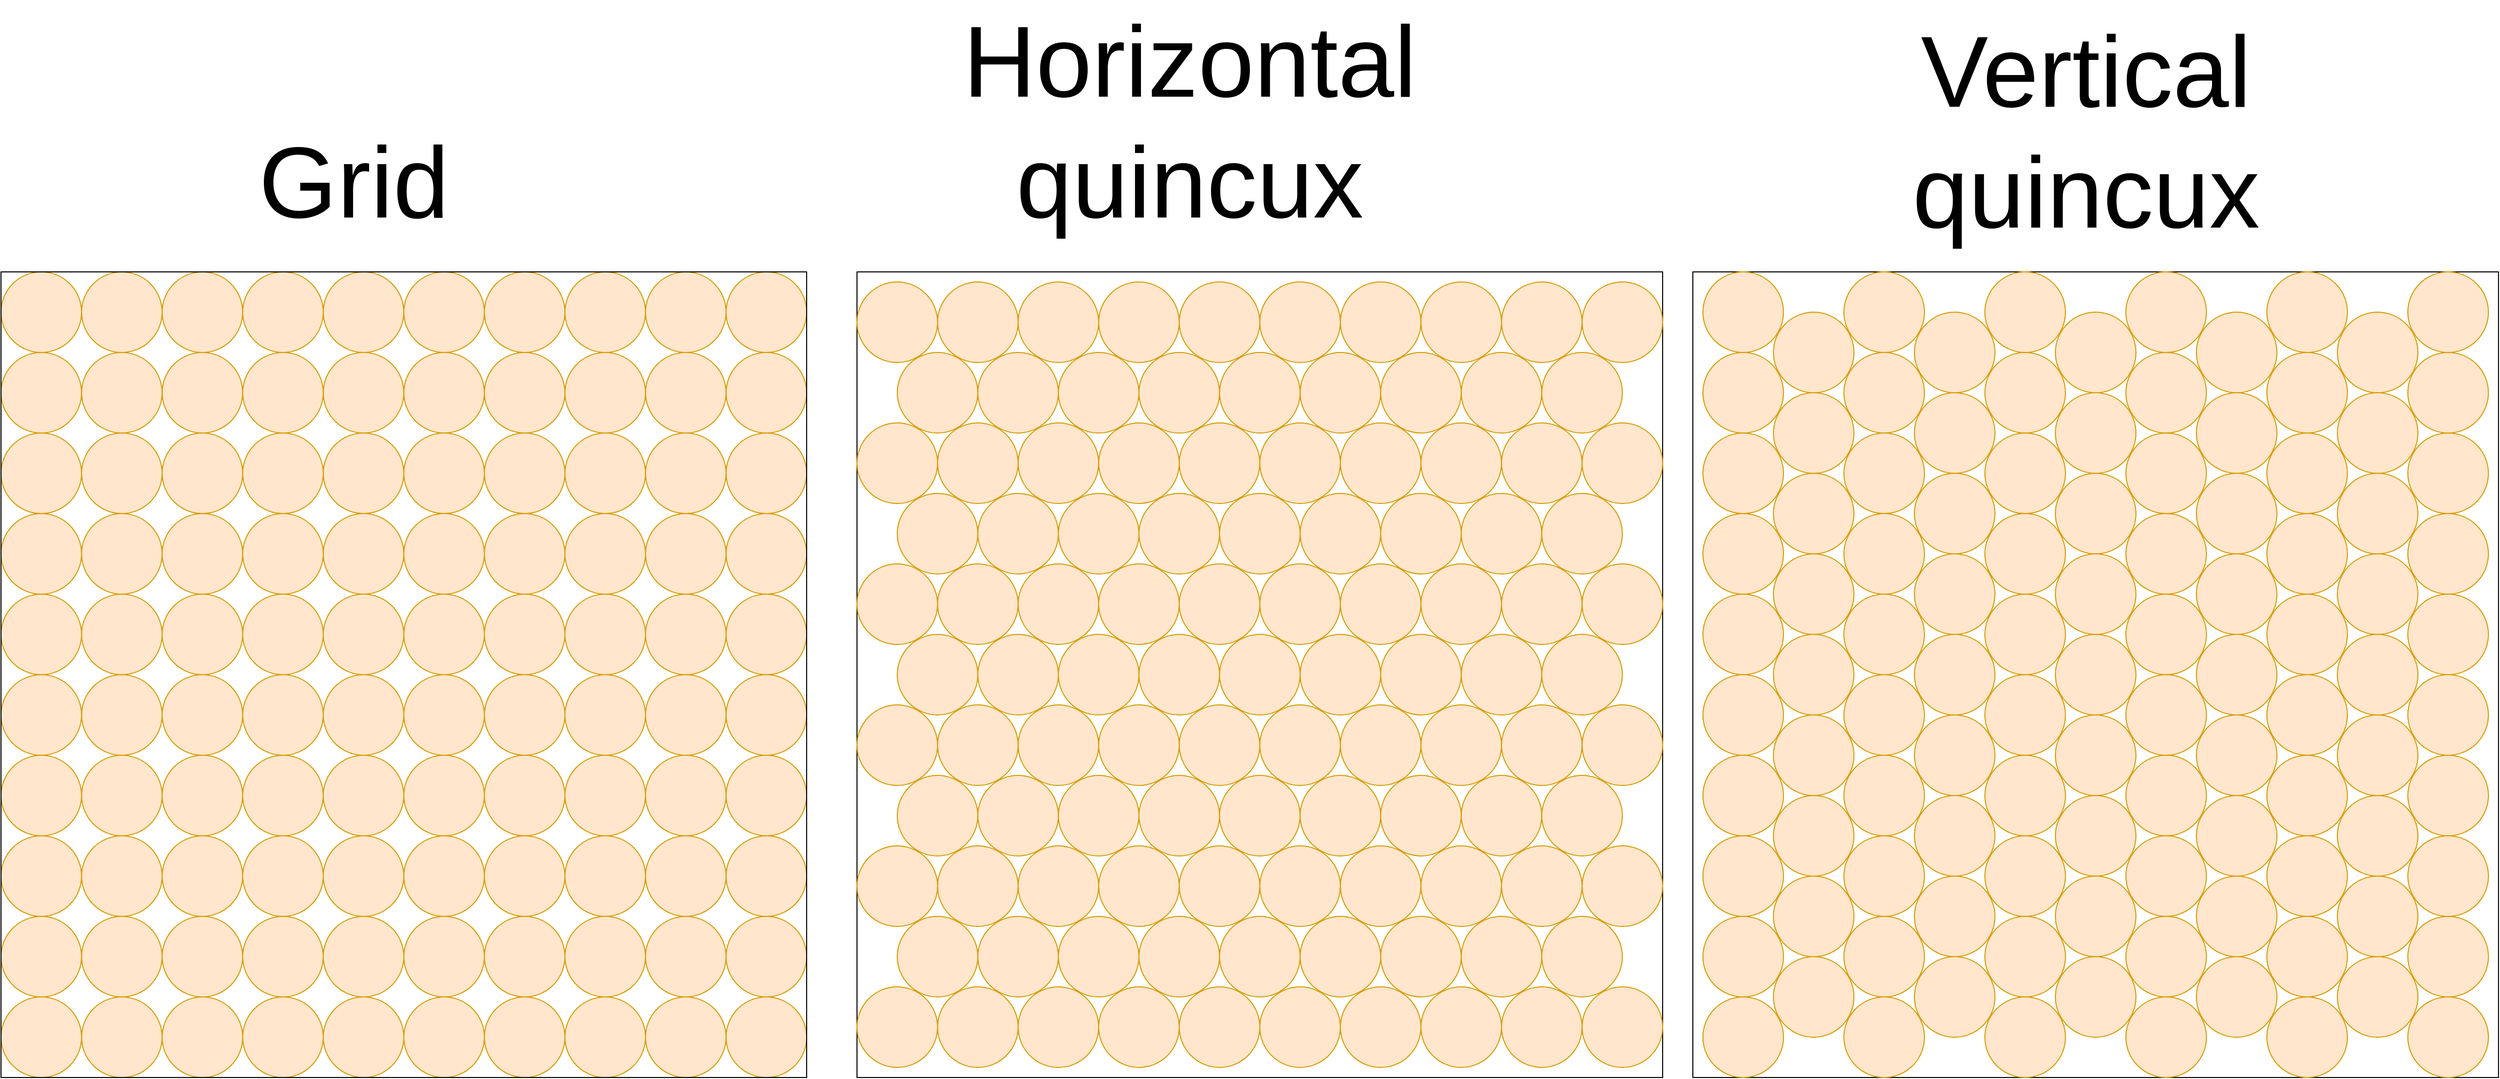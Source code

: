 <mxfile version="22.1.3" type="github">
  <diagram name="Page-1" id="Jw8H2Ea2w-zf-l-N1MKK">
    <mxGraphModel dx="3187" dy="1862" grid="1" gridSize="10" guides="1" tooltips="1" connect="1" arrows="1" fold="1" page="1" pageScale="1" pageWidth="850" pageHeight="1100" math="0" shadow="0">
      <root>
        <mxCell id="0" />
        <mxCell id="1" parent="0" />
        <mxCell id="nU2St9TEeWDOG-n0TkPk-261" value="" style="whiteSpace=wrap;html=1;aspect=fixed;fillColor=none;" vertex="1" parent="1">
          <mxGeometry x="880" y="270" width="800" height="800" as="geometry" />
        </mxCell>
        <mxCell id="nU2St9TEeWDOG-n0TkPk-1" value="" style="ellipse;whiteSpace=wrap;html=1;aspect=fixed;fillColor=#ffe6cc;strokeColor=#d79b00;" vertex="1" parent="1">
          <mxGeometry x="30" y="270" width="80" height="80" as="geometry" />
        </mxCell>
        <mxCell id="nU2St9TEeWDOG-n0TkPk-2" value="" style="ellipse;whiteSpace=wrap;html=1;aspect=fixed;fillColor=#ffe6cc;strokeColor=#d79b00;" vertex="1" parent="1">
          <mxGeometry x="110" y="270" width="80" height="80" as="geometry" />
        </mxCell>
        <mxCell id="nU2St9TEeWDOG-n0TkPk-3" value="" style="ellipse;whiteSpace=wrap;html=1;aspect=fixed;fillColor=#ffe6cc;strokeColor=#d79b00;" vertex="1" parent="1">
          <mxGeometry x="190" y="270" width="80" height="80" as="geometry" />
        </mxCell>
        <mxCell id="nU2St9TEeWDOG-n0TkPk-4" value="" style="ellipse;whiteSpace=wrap;html=1;aspect=fixed;fillColor=#ffe6cc;strokeColor=#d79b00;" vertex="1" parent="1">
          <mxGeometry x="270" y="270" width="80" height="80" as="geometry" />
        </mxCell>
        <mxCell id="nU2St9TEeWDOG-n0TkPk-5" value="" style="ellipse;whiteSpace=wrap;html=1;aspect=fixed;fillColor=#ffe6cc;strokeColor=#d79b00;" vertex="1" parent="1">
          <mxGeometry x="350" y="270" width="80" height="80" as="geometry" />
        </mxCell>
        <mxCell id="nU2St9TEeWDOG-n0TkPk-6" value="" style="ellipse;whiteSpace=wrap;html=1;aspect=fixed;fillColor=#ffe6cc;strokeColor=#d79b00;" vertex="1" parent="1">
          <mxGeometry x="430" y="270" width="80" height="80" as="geometry" />
        </mxCell>
        <mxCell id="nU2St9TEeWDOG-n0TkPk-7" value="" style="ellipse;whiteSpace=wrap;html=1;aspect=fixed;fillColor=#ffe6cc;strokeColor=#d79b00;" vertex="1" parent="1">
          <mxGeometry x="510" y="270" width="80" height="80" as="geometry" />
        </mxCell>
        <mxCell id="nU2St9TEeWDOG-n0TkPk-8" value="" style="ellipse;whiteSpace=wrap;html=1;aspect=fixed;fillColor=#ffe6cc;strokeColor=#d79b00;" vertex="1" parent="1">
          <mxGeometry x="590" y="270" width="80" height="80" as="geometry" />
        </mxCell>
        <mxCell id="nU2St9TEeWDOG-n0TkPk-9" value="" style="ellipse;whiteSpace=wrap;html=1;aspect=fixed;fillColor=#ffe6cc;strokeColor=#d79b00;" vertex="1" parent="1">
          <mxGeometry x="670" y="270" width="80" height="80" as="geometry" />
        </mxCell>
        <mxCell id="nU2St9TEeWDOG-n0TkPk-10" value="" style="ellipse;whiteSpace=wrap;html=1;aspect=fixed;fillColor=#ffe6cc;strokeColor=#d79b00;" vertex="1" parent="1">
          <mxGeometry x="750" y="270" width="80" height="80" as="geometry" />
        </mxCell>
        <mxCell id="nU2St9TEeWDOG-n0TkPk-70" value="" style="ellipse;whiteSpace=wrap;html=1;aspect=fixed;fillColor=#ffe6cc;strokeColor=#d79b00;" vertex="1" parent="1">
          <mxGeometry x="30" y="350" width="80" height="80" as="geometry" />
        </mxCell>
        <mxCell id="nU2St9TEeWDOG-n0TkPk-71" value="" style="ellipse;whiteSpace=wrap;html=1;aspect=fixed;fillColor=#ffe6cc;strokeColor=#d79b00;" vertex="1" parent="1">
          <mxGeometry x="110" y="350" width="80" height="80" as="geometry" />
        </mxCell>
        <mxCell id="nU2St9TEeWDOG-n0TkPk-72" value="" style="ellipse;whiteSpace=wrap;html=1;aspect=fixed;fillColor=#ffe6cc;strokeColor=#d79b00;" vertex="1" parent="1">
          <mxGeometry x="190" y="350" width="80" height="80" as="geometry" />
        </mxCell>
        <mxCell id="nU2St9TEeWDOG-n0TkPk-73" value="" style="ellipse;whiteSpace=wrap;html=1;aspect=fixed;fillColor=#ffe6cc;strokeColor=#d79b00;" vertex="1" parent="1">
          <mxGeometry x="270" y="350" width="80" height="80" as="geometry" />
        </mxCell>
        <mxCell id="nU2St9TEeWDOG-n0TkPk-74" value="" style="ellipse;whiteSpace=wrap;html=1;aspect=fixed;fillColor=#ffe6cc;strokeColor=#d79b00;" vertex="1" parent="1">
          <mxGeometry x="350" y="350" width="80" height="80" as="geometry" />
        </mxCell>
        <mxCell id="nU2St9TEeWDOG-n0TkPk-75" value="" style="ellipse;whiteSpace=wrap;html=1;aspect=fixed;fillColor=#ffe6cc;strokeColor=#d79b00;" vertex="1" parent="1">
          <mxGeometry x="430" y="350" width="80" height="80" as="geometry" />
        </mxCell>
        <mxCell id="nU2St9TEeWDOG-n0TkPk-76" value="" style="ellipse;whiteSpace=wrap;html=1;aspect=fixed;fillColor=#ffe6cc;strokeColor=#d79b00;" vertex="1" parent="1">
          <mxGeometry x="510" y="350" width="80" height="80" as="geometry" />
        </mxCell>
        <mxCell id="nU2St9TEeWDOG-n0TkPk-77" value="" style="ellipse;whiteSpace=wrap;html=1;aspect=fixed;fillColor=#ffe6cc;strokeColor=#d79b00;" vertex="1" parent="1">
          <mxGeometry x="590" y="350" width="80" height="80" as="geometry" />
        </mxCell>
        <mxCell id="nU2St9TEeWDOG-n0TkPk-78" value="" style="ellipse;whiteSpace=wrap;html=1;aspect=fixed;fillColor=#ffe6cc;strokeColor=#d79b00;" vertex="1" parent="1">
          <mxGeometry x="670" y="350" width="80" height="80" as="geometry" />
        </mxCell>
        <mxCell id="nU2St9TEeWDOG-n0TkPk-79" value="" style="ellipse;whiteSpace=wrap;html=1;aspect=fixed;fillColor=#ffe6cc;strokeColor=#d79b00;" vertex="1" parent="1">
          <mxGeometry x="750" y="350" width="80" height="80" as="geometry" />
        </mxCell>
        <mxCell id="nU2St9TEeWDOG-n0TkPk-80" value="" style="ellipse;whiteSpace=wrap;html=1;aspect=fixed;fillColor=#ffe6cc;strokeColor=#d79b00;" vertex="1" parent="1">
          <mxGeometry x="30" y="430" width="80" height="80" as="geometry" />
        </mxCell>
        <mxCell id="nU2St9TEeWDOG-n0TkPk-81" value="" style="ellipse;whiteSpace=wrap;html=1;aspect=fixed;fillColor=#ffe6cc;strokeColor=#d79b00;" vertex="1" parent="1">
          <mxGeometry x="110" y="430" width="80" height="80" as="geometry" />
        </mxCell>
        <mxCell id="nU2St9TEeWDOG-n0TkPk-82" value="" style="ellipse;whiteSpace=wrap;html=1;aspect=fixed;fillColor=#ffe6cc;strokeColor=#d79b00;" vertex="1" parent="1">
          <mxGeometry x="190" y="430" width="80" height="80" as="geometry" />
        </mxCell>
        <mxCell id="nU2St9TEeWDOG-n0TkPk-83" value="" style="ellipse;whiteSpace=wrap;html=1;aspect=fixed;fillColor=#ffe6cc;strokeColor=#d79b00;" vertex="1" parent="1">
          <mxGeometry x="270" y="430" width="80" height="80" as="geometry" />
        </mxCell>
        <mxCell id="nU2St9TEeWDOG-n0TkPk-84" value="" style="ellipse;whiteSpace=wrap;html=1;aspect=fixed;fillColor=#ffe6cc;strokeColor=#d79b00;" vertex="1" parent="1">
          <mxGeometry x="350" y="430" width="80" height="80" as="geometry" />
        </mxCell>
        <mxCell id="nU2St9TEeWDOG-n0TkPk-85" value="" style="ellipse;whiteSpace=wrap;html=1;aspect=fixed;fillColor=#ffe6cc;strokeColor=#d79b00;" vertex="1" parent="1">
          <mxGeometry x="430" y="430" width="80" height="80" as="geometry" />
        </mxCell>
        <mxCell id="nU2St9TEeWDOG-n0TkPk-86" value="" style="ellipse;whiteSpace=wrap;html=1;aspect=fixed;fillColor=#ffe6cc;strokeColor=#d79b00;" vertex="1" parent="1">
          <mxGeometry x="510" y="430" width="80" height="80" as="geometry" />
        </mxCell>
        <mxCell id="nU2St9TEeWDOG-n0TkPk-87" value="" style="ellipse;whiteSpace=wrap;html=1;aspect=fixed;fillColor=#ffe6cc;strokeColor=#d79b00;" vertex="1" parent="1">
          <mxGeometry x="590" y="430" width="80" height="80" as="geometry" />
        </mxCell>
        <mxCell id="nU2St9TEeWDOG-n0TkPk-88" value="" style="ellipse;whiteSpace=wrap;html=1;aspect=fixed;fillColor=#ffe6cc;strokeColor=#d79b00;" vertex="1" parent="1">
          <mxGeometry x="670" y="430" width="80" height="80" as="geometry" />
        </mxCell>
        <mxCell id="nU2St9TEeWDOG-n0TkPk-89" value="" style="ellipse;whiteSpace=wrap;html=1;aspect=fixed;fillColor=#ffe6cc;strokeColor=#d79b00;" vertex="1" parent="1">
          <mxGeometry x="750" y="430" width="80" height="80" as="geometry" />
        </mxCell>
        <mxCell id="nU2St9TEeWDOG-n0TkPk-90" value="" style="ellipse;whiteSpace=wrap;html=1;aspect=fixed;fillColor=#ffe6cc;strokeColor=#d79b00;" vertex="1" parent="1">
          <mxGeometry x="30" y="510" width="80" height="80" as="geometry" />
        </mxCell>
        <mxCell id="nU2St9TEeWDOG-n0TkPk-91" value="" style="ellipse;whiteSpace=wrap;html=1;aspect=fixed;fillColor=#ffe6cc;strokeColor=#d79b00;" vertex="1" parent="1">
          <mxGeometry x="110" y="510" width="80" height="80" as="geometry" />
        </mxCell>
        <mxCell id="nU2St9TEeWDOG-n0TkPk-92" value="" style="ellipse;whiteSpace=wrap;html=1;aspect=fixed;fillColor=#ffe6cc;strokeColor=#d79b00;" vertex="1" parent="1">
          <mxGeometry x="190" y="510" width="80" height="80" as="geometry" />
        </mxCell>
        <mxCell id="nU2St9TEeWDOG-n0TkPk-93" value="" style="ellipse;whiteSpace=wrap;html=1;aspect=fixed;fillColor=#ffe6cc;strokeColor=#d79b00;" vertex="1" parent="1">
          <mxGeometry x="270" y="510" width="80" height="80" as="geometry" />
        </mxCell>
        <mxCell id="nU2St9TEeWDOG-n0TkPk-94" value="" style="ellipse;whiteSpace=wrap;html=1;aspect=fixed;fillColor=#ffe6cc;strokeColor=#d79b00;" vertex="1" parent="1">
          <mxGeometry x="350" y="510" width="80" height="80" as="geometry" />
        </mxCell>
        <mxCell id="nU2St9TEeWDOG-n0TkPk-95" value="" style="ellipse;whiteSpace=wrap;html=1;aspect=fixed;fillColor=#ffe6cc;strokeColor=#d79b00;" vertex="1" parent="1">
          <mxGeometry x="430" y="510" width="80" height="80" as="geometry" />
        </mxCell>
        <mxCell id="nU2St9TEeWDOG-n0TkPk-96" value="" style="ellipse;whiteSpace=wrap;html=1;aspect=fixed;fillColor=#ffe6cc;strokeColor=#d79b00;" vertex="1" parent="1">
          <mxGeometry x="510" y="510" width="80" height="80" as="geometry" />
        </mxCell>
        <mxCell id="nU2St9TEeWDOG-n0TkPk-97" value="" style="ellipse;whiteSpace=wrap;html=1;aspect=fixed;fillColor=#ffe6cc;strokeColor=#d79b00;" vertex="1" parent="1">
          <mxGeometry x="590" y="510" width="80" height="80" as="geometry" />
        </mxCell>
        <mxCell id="nU2St9TEeWDOG-n0TkPk-98" value="" style="ellipse;whiteSpace=wrap;html=1;aspect=fixed;fillColor=#ffe6cc;strokeColor=#d79b00;" vertex="1" parent="1">
          <mxGeometry x="670" y="510" width="80" height="80" as="geometry" />
        </mxCell>
        <mxCell id="nU2St9TEeWDOG-n0TkPk-99" value="" style="ellipse;whiteSpace=wrap;html=1;aspect=fixed;fillColor=#ffe6cc;strokeColor=#d79b00;" vertex="1" parent="1">
          <mxGeometry x="750" y="510" width="80" height="80" as="geometry" />
        </mxCell>
        <mxCell id="nU2St9TEeWDOG-n0TkPk-100" value="" style="ellipse;whiteSpace=wrap;html=1;aspect=fixed;fillColor=#ffe6cc;strokeColor=#d79b00;" vertex="1" parent="1">
          <mxGeometry x="30" y="590" width="80" height="80" as="geometry" />
        </mxCell>
        <mxCell id="nU2St9TEeWDOG-n0TkPk-101" value="" style="ellipse;whiteSpace=wrap;html=1;aspect=fixed;fillColor=#ffe6cc;strokeColor=#d79b00;" vertex="1" parent="1">
          <mxGeometry x="110" y="590" width="80" height="80" as="geometry" />
        </mxCell>
        <mxCell id="nU2St9TEeWDOG-n0TkPk-102" value="" style="ellipse;whiteSpace=wrap;html=1;aspect=fixed;fillColor=#ffe6cc;strokeColor=#d79b00;" vertex="1" parent="1">
          <mxGeometry x="190" y="590" width="80" height="80" as="geometry" />
        </mxCell>
        <mxCell id="nU2St9TEeWDOG-n0TkPk-103" value="" style="ellipse;whiteSpace=wrap;html=1;aspect=fixed;fillColor=#ffe6cc;strokeColor=#d79b00;" vertex="1" parent="1">
          <mxGeometry x="270" y="590" width="80" height="80" as="geometry" />
        </mxCell>
        <mxCell id="nU2St9TEeWDOG-n0TkPk-104" value="" style="ellipse;whiteSpace=wrap;html=1;aspect=fixed;fillColor=#ffe6cc;strokeColor=#d79b00;" vertex="1" parent="1">
          <mxGeometry x="350" y="590" width="80" height="80" as="geometry" />
        </mxCell>
        <mxCell id="nU2St9TEeWDOG-n0TkPk-105" value="" style="ellipse;whiteSpace=wrap;html=1;aspect=fixed;fillColor=#ffe6cc;strokeColor=#d79b00;" vertex="1" parent="1">
          <mxGeometry x="430" y="590" width="80" height="80" as="geometry" />
        </mxCell>
        <mxCell id="nU2St9TEeWDOG-n0TkPk-106" value="" style="ellipse;whiteSpace=wrap;html=1;aspect=fixed;fillColor=#ffe6cc;strokeColor=#d79b00;" vertex="1" parent="1">
          <mxGeometry x="510" y="590" width="80" height="80" as="geometry" />
        </mxCell>
        <mxCell id="nU2St9TEeWDOG-n0TkPk-107" value="" style="ellipse;whiteSpace=wrap;html=1;aspect=fixed;fillColor=#ffe6cc;strokeColor=#d79b00;" vertex="1" parent="1">
          <mxGeometry x="590" y="590" width="80" height="80" as="geometry" />
        </mxCell>
        <mxCell id="nU2St9TEeWDOG-n0TkPk-108" value="" style="ellipse;whiteSpace=wrap;html=1;aspect=fixed;fillColor=#ffe6cc;strokeColor=#d79b00;" vertex="1" parent="1">
          <mxGeometry x="670" y="590" width="80" height="80" as="geometry" />
        </mxCell>
        <mxCell id="nU2St9TEeWDOG-n0TkPk-109" value="" style="ellipse;whiteSpace=wrap;html=1;aspect=fixed;fillColor=#ffe6cc;strokeColor=#d79b00;" vertex="1" parent="1">
          <mxGeometry x="750" y="590" width="80" height="80" as="geometry" />
        </mxCell>
        <mxCell id="nU2St9TEeWDOG-n0TkPk-110" value="" style="ellipse;whiteSpace=wrap;html=1;aspect=fixed;fillColor=#ffe6cc;strokeColor=#d79b00;" vertex="1" parent="1">
          <mxGeometry x="30" y="670" width="80" height="80" as="geometry" />
        </mxCell>
        <mxCell id="nU2St9TEeWDOG-n0TkPk-111" value="" style="ellipse;whiteSpace=wrap;html=1;aspect=fixed;fillColor=#ffe6cc;strokeColor=#d79b00;" vertex="1" parent="1">
          <mxGeometry x="110" y="670" width="80" height="80" as="geometry" />
        </mxCell>
        <mxCell id="nU2St9TEeWDOG-n0TkPk-112" value="" style="ellipse;whiteSpace=wrap;html=1;aspect=fixed;fillColor=#ffe6cc;strokeColor=#d79b00;" vertex="1" parent="1">
          <mxGeometry x="190" y="670" width="80" height="80" as="geometry" />
        </mxCell>
        <mxCell id="nU2St9TEeWDOG-n0TkPk-113" value="" style="ellipse;whiteSpace=wrap;html=1;aspect=fixed;fillColor=#ffe6cc;strokeColor=#d79b00;" vertex="1" parent="1">
          <mxGeometry x="270" y="670" width="80" height="80" as="geometry" />
        </mxCell>
        <mxCell id="nU2St9TEeWDOG-n0TkPk-114" value="" style="ellipse;whiteSpace=wrap;html=1;aspect=fixed;fillColor=#ffe6cc;strokeColor=#d79b00;" vertex="1" parent="1">
          <mxGeometry x="350" y="670" width="80" height="80" as="geometry" />
        </mxCell>
        <mxCell id="nU2St9TEeWDOG-n0TkPk-115" value="" style="ellipse;whiteSpace=wrap;html=1;aspect=fixed;fillColor=#ffe6cc;strokeColor=#d79b00;" vertex="1" parent="1">
          <mxGeometry x="430" y="670" width="80" height="80" as="geometry" />
        </mxCell>
        <mxCell id="nU2St9TEeWDOG-n0TkPk-116" value="" style="ellipse;whiteSpace=wrap;html=1;aspect=fixed;fillColor=#ffe6cc;strokeColor=#d79b00;" vertex="1" parent="1">
          <mxGeometry x="510" y="670" width="80" height="80" as="geometry" />
        </mxCell>
        <mxCell id="nU2St9TEeWDOG-n0TkPk-117" value="" style="ellipse;whiteSpace=wrap;html=1;aspect=fixed;fillColor=#ffe6cc;strokeColor=#d79b00;" vertex="1" parent="1">
          <mxGeometry x="590" y="670" width="80" height="80" as="geometry" />
        </mxCell>
        <mxCell id="nU2St9TEeWDOG-n0TkPk-118" value="" style="ellipse;whiteSpace=wrap;html=1;aspect=fixed;fillColor=#ffe6cc;strokeColor=#d79b00;" vertex="1" parent="1">
          <mxGeometry x="670" y="670" width="80" height="80" as="geometry" />
        </mxCell>
        <mxCell id="nU2St9TEeWDOG-n0TkPk-119" value="" style="ellipse;whiteSpace=wrap;html=1;aspect=fixed;fillColor=#ffe6cc;strokeColor=#d79b00;" vertex="1" parent="1">
          <mxGeometry x="750" y="670" width="80" height="80" as="geometry" />
        </mxCell>
        <mxCell id="nU2St9TEeWDOG-n0TkPk-120" value="" style="ellipse;whiteSpace=wrap;html=1;aspect=fixed;fillColor=#ffe6cc;strokeColor=#d79b00;" vertex="1" parent="1">
          <mxGeometry x="30" y="750" width="80" height="80" as="geometry" />
        </mxCell>
        <mxCell id="nU2St9TEeWDOG-n0TkPk-121" value="" style="ellipse;whiteSpace=wrap;html=1;aspect=fixed;fillColor=#ffe6cc;strokeColor=#d79b00;" vertex="1" parent="1">
          <mxGeometry x="110" y="750" width="80" height="80" as="geometry" />
        </mxCell>
        <mxCell id="nU2St9TEeWDOG-n0TkPk-122" value="" style="ellipse;whiteSpace=wrap;html=1;aspect=fixed;fillColor=#ffe6cc;strokeColor=#d79b00;" vertex="1" parent="1">
          <mxGeometry x="190" y="750" width="80" height="80" as="geometry" />
        </mxCell>
        <mxCell id="nU2St9TEeWDOG-n0TkPk-123" value="" style="ellipse;whiteSpace=wrap;html=1;aspect=fixed;fillColor=#ffe6cc;strokeColor=#d79b00;" vertex="1" parent="1">
          <mxGeometry x="270" y="750" width="80" height="80" as="geometry" />
        </mxCell>
        <mxCell id="nU2St9TEeWDOG-n0TkPk-124" value="" style="ellipse;whiteSpace=wrap;html=1;aspect=fixed;fillColor=#ffe6cc;strokeColor=#d79b00;" vertex="1" parent="1">
          <mxGeometry x="350" y="750" width="80" height="80" as="geometry" />
        </mxCell>
        <mxCell id="nU2St9TEeWDOG-n0TkPk-125" value="" style="ellipse;whiteSpace=wrap;html=1;aspect=fixed;fillColor=#ffe6cc;strokeColor=#d79b00;" vertex="1" parent="1">
          <mxGeometry x="430" y="750" width="80" height="80" as="geometry" />
        </mxCell>
        <mxCell id="nU2St9TEeWDOG-n0TkPk-126" value="" style="ellipse;whiteSpace=wrap;html=1;aspect=fixed;fillColor=#ffe6cc;strokeColor=#d79b00;" vertex="1" parent="1">
          <mxGeometry x="510" y="750" width="80" height="80" as="geometry" />
        </mxCell>
        <mxCell id="nU2St9TEeWDOG-n0TkPk-127" value="" style="ellipse;whiteSpace=wrap;html=1;aspect=fixed;fillColor=#ffe6cc;strokeColor=#d79b00;" vertex="1" parent="1">
          <mxGeometry x="590" y="750" width="80" height="80" as="geometry" />
        </mxCell>
        <mxCell id="nU2St9TEeWDOG-n0TkPk-128" value="" style="ellipse;whiteSpace=wrap;html=1;aspect=fixed;fillColor=#ffe6cc;strokeColor=#d79b00;" vertex="1" parent="1">
          <mxGeometry x="670" y="750" width="80" height="80" as="geometry" />
        </mxCell>
        <mxCell id="nU2St9TEeWDOG-n0TkPk-129" value="" style="ellipse;whiteSpace=wrap;html=1;aspect=fixed;fillColor=#ffe6cc;strokeColor=#d79b00;" vertex="1" parent="1">
          <mxGeometry x="750" y="750" width="80" height="80" as="geometry" />
        </mxCell>
        <mxCell id="nU2St9TEeWDOG-n0TkPk-130" value="" style="ellipse;whiteSpace=wrap;html=1;aspect=fixed;fillColor=#ffe6cc;strokeColor=#d79b00;" vertex="1" parent="1">
          <mxGeometry x="30" y="830" width="80" height="80" as="geometry" />
        </mxCell>
        <mxCell id="nU2St9TEeWDOG-n0TkPk-131" value="" style="ellipse;whiteSpace=wrap;html=1;aspect=fixed;fillColor=#ffe6cc;strokeColor=#d79b00;" vertex="1" parent="1">
          <mxGeometry x="110" y="830" width="80" height="80" as="geometry" />
        </mxCell>
        <mxCell id="nU2St9TEeWDOG-n0TkPk-132" value="" style="ellipse;whiteSpace=wrap;html=1;aspect=fixed;fillColor=#ffe6cc;strokeColor=#d79b00;" vertex="1" parent="1">
          <mxGeometry x="190" y="830" width="80" height="80" as="geometry" />
        </mxCell>
        <mxCell id="nU2St9TEeWDOG-n0TkPk-133" value="" style="ellipse;whiteSpace=wrap;html=1;aspect=fixed;fillColor=#ffe6cc;strokeColor=#d79b00;" vertex="1" parent="1">
          <mxGeometry x="270" y="830" width="80" height="80" as="geometry" />
        </mxCell>
        <mxCell id="nU2St9TEeWDOG-n0TkPk-134" value="" style="ellipse;whiteSpace=wrap;html=1;aspect=fixed;fillColor=#ffe6cc;strokeColor=#d79b00;" vertex="1" parent="1">
          <mxGeometry x="350" y="830" width="80" height="80" as="geometry" />
        </mxCell>
        <mxCell id="nU2St9TEeWDOG-n0TkPk-135" value="" style="ellipse;whiteSpace=wrap;html=1;aspect=fixed;fillColor=#ffe6cc;strokeColor=#d79b00;" vertex="1" parent="1">
          <mxGeometry x="430" y="830" width="80" height="80" as="geometry" />
        </mxCell>
        <mxCell id="nU2St9TEeWDOG-n0TkPk-136" value="" style="ellipse;whiteSpace=wrap;html=1;aspect=fixed;fillColor=#ffe6cc;strokeColor=#d79b00;" vertex="1" parent="1">
          <mxGeometry x="510" y="830" width="80" height="80" as="geometry" />
        </mxCell>
        <mxCell id="nU2St9TEeWDOG-n0TkPk-137" value="" style="ellipse;whiteSpace=wrap;html=1;aspect=fixed;fillColor=#ffe6cc;strokeColor=#d79b00;" vertex="1" parent="1">
          <mxGeometry x="590" y="830" width="80" height="80" as="geometry" />
        </mxCell>
        <mxCell id="nU2St9TEeWDOG-n0TkPk-138" value="" style="ellipse;whiteSpace=wrap;html=1;aspect=fixed;fillColor=#ffe6cc;strokeColor=#d79b00;" vertex="1" parent="1">
          <mxGeometry x="670" y="830" width="80" height="80" as="geometry" />
        </mxCell>
        <mxCell id="nU2St9TEeWDOG-n0TkPk-139" value="" style="ellipse;whiteSpace=wrap;html=1;aspect=fixed;fillColor=#ffe6cc;strokeColor=#d79b00;" vertex="1" parent="1">
          <mxGeometry x="750" y="830" width="80" height="80" as="geometry" />
        </mxCell>
        <mxCell id="nU2St9TEeWDOG-n0TkPk-140" value="" style="ellipse;whiteSpace=wrap;html=1;aspect=fixed;fillColor=#ffe6cc;strokeColor=#d79b00;" vertex="1" parent="1">
          <mxGeometry x="30" y="910" width="80" height="80" as="geometry" />
        </mxCell>
        <mxCell id="nU2St9TEeWDOG-n0TkPk-141" value="" style="ellipse;whiteSpace=wrap;html=1;aspect=fixed;fillColor=#ffe6cc;strokeColor=#d79b00;" vertex="1" parent="1">
          <mxGeometry x="110" y="910" width="80" height="80" as="geometry" />
        </mxCell>
        <mxCell id="nU2St9TEeWDOG-n0TkPk-142" value="" style="ellipse;whiteSpace=wrap;html=1;aspect=fixed;fillColor=#ffe6cc;strokeColor=#d79b00;" vertex="1" parent="1">
          <mxGeometry x="190" y="910" width="80" height="80" as="geometry" />
        </mxCell>
        <mxCell id="nU2St9TEeWDOG-n0TkPk-143" value="" style="ellipse;whiteSpace=wrap;html=1;aspect=fixed;fillColor=#ffe6cc;strokeColor=#d79b00;" vertex="1" parent="1">
          <mxGeometry x="270" y="910" width="80" height="80" as="geometry" />
        </mxCell>
        <mxCell id="nU2St9TEeWDOG-n0TkPk-144" value="" style="ellipse;whiteSpace=wrap;html=1;aspect=fixed;fillColor=#ffe6cc;strokeColor=#d79b00;" vertex="1" parent="1">
          <mxGeometry x="350" y="910" width="80" height="80" as="geometry" />
        </mxCell>
        <mxCell id="nU2St9TEeWDOG-n0TkPk-145" value="" style="ellipse;whiteSpace=wrap;html=1;aspect=fixed;fillColor=#ffe6cc;strokeColor=#d79b00;" vertex="1" parent="1">
          <mxGeometry x="430" y="910" width="80" height="80" as="geometry" />
        </mxCell>
        <mxCell id="nU2St9TEeWDOG-n0TkPk-146" value="" style="ellipse;whiteSpace=wrap;html=1;aspect=fixed;fillColor=#ffe6cc;strokeColor=#d79b00;" vertex="1" parent="1">
          <mxGeometry x="510" y="910" width="80" height="80" as="geometry" />
        </mxCell>
        <mxCell id="nU2St9TEeWDOG-n0TkPk-147" value="" style="ellipse;whiteSpace=wrap;html=1;aspect=fixed;fillColor=#ffe6cc;strokeColor=#d79b00;" vertex="1" parent="1">
          <mxGeometry x="590" y="910" width="80" height="80" as="geometry" />
        </mxCell>
        <mxCell id="nU2St9TEeWDOG-n0TkPk-148" value="" style="ellipse;whiteSpace=wrap;html=1;aspect=fixed;fillColor=#ffe6cc;strokeColor=#d79b00;" vertex="1" parent="1">
          <mxGeometry x="670" y="910" width="80" height="80" as="geometry" />
        </mxCell>
        <mxCell id="nU2St9TEeWDOG-n0TkPk-149" value="" style="ellipse;whiteSpace=wrap;html=1;aspect=fixed;fillColor=#ffe6cc;strokeColor=#d79b00;" vertex="1" parent="1">
          <mxGeometry x="750" y="910" width="80" height="80" as="geometry" />
        </mxCell>
        <mxCell id="nU2St9TEeWDOG-n0TkPk-150" value="" style="ellipse;whiteSpace=wrap;html=1;aspect=fixed;fillColor=#ffe6cc;strokeColor=#d79b00;" vertex="1" parent="1">
          <mxGeometry x="30" y="990" width="80" height="80" as="geometry" />
        </mxCell>
        <mxCell id="nU2St9TEeWDOG-n0TkPk-151" value="" style="ellipse;whiteSpace=wrap;html=1;aspect=fixed;fillColor=#ffe6cc;strokeColor=#d79b00;" vertex="1" parent="1">
          <mxGeometry x="110" y="990" width="80" height="80" as="geometry" />
        </mxCell>
        <mxCell id="nU2St9TEeWDOG-n0TkPk-152" value="" style="ellipse;whiteSpace=wrap;html=1;aspect=fixed;fillColor=#ffe6cc;strokeColor=#d79b00;" vertex="1" parent="1">
          <mxGeometry x="190" y="990" width="80" height="80" as="geometry" />
        </mxCell>
        <mxCell id="nU2St9TEeWDOG-n0TkPk-153" value="" style="ellipse;whiteSpace=wrap;html=1;aspect=fixed;fillColor=#ffe6cc;strokeColor=#d79b00;" vertex="1" parent="1">
          <mxGeometry x="270" y="990" width="80" height="80" as="geometry" />
        </mxCell>
        <mxCell id="nU2St9TEeWDOG-n0TkPk-154" value="" style="ellipse;whiteSpace=wrap;html=1;aspect=fixed;fillColor=#ffe6cc;strokeColor=#d79b00;" vertex="1" parent="1">
          <mxGeometry x="350" y="990" width="80" height="80" as="geometry" />
        </mxCell>
        <mxCell id="nU2St9TEeWDOG-n0TkPk-155" value="" style="ellipse;whiteSpace=wrap;html=1;aspect=fixed;fillColor=#ffe6cc;strokeColor=#d79b00;" vertex="1" parent="1">
          <mxGeometry x="430" y="990" width="80" height="80" as="geometry" />
        </mxCell>
        <mxCell id="nU2St9TEeWDOG-n0TkPk-156" value="" style="ellipse;whiteSpace=wrap;html=1;aspect=fixed;fillColor=#ffe6cc;strokeColor=#d79b00;" vertex="1" parent="1">
          <mxGeometry x="510" y="990" width="80" height="80" as="geometry" />
        </mxCell>
        <mxCell id="nU2St9TEeWDOG-n0TkPk-157" value="" style="ellipse;whiteSpace=wrap;html=1;aspect=fixed;fillColor=#ffe6cc;strokeColor=#d79b00;" vertex="1" parent="1">
          <mxGeometry x="590" y="990" width="80" height="80" as="geometry" />
        </mxCell>
        <mxCell id="nU2St9TEeWDOG-n0TkPk-158" value="" style="ellipse;whiteSpace=wrap;html=1;aspect=fixed;fillColor=#ffe6cc;strokeColor=#d79b00;" vertex="1" parent="1">
          <mxGeometry x="670" y="990" width="80" height="80" as="geometry" />
        </mxCell>
        <mxCell id="nU2St9TEeWDOG-n0TkPk-159" value="" style="ellipse;whiteSpace=wrap;html=1;aspect=fixed;fillColor=#ffe6cc;strokeColor=#d79b00;" vertex="1" parent="1">
          <mxGeometry x="750" y="990" width="80" height="80" as="geometry" />
        </mxCell>
        <mxCell id="nU2St9TEeWDOG-n0TkPk-160" value="" style="ellipse;whiteSpace=wrap;html=1;aspect=fixed;fillColor=#ffe6cc;strokeColor=#d79b00;" vertex="1" parent="1">
          <mxGeometry x="880" y="280" width="80" height="80" as="geometry" />
        </mxCell>
        <mxCell id="nU2St9TEeWDOG-n0TkPk-161" value="" style="ellipse;whiteSpace=wrap;html=1;aspect=fixed;fillColor=#ffe6cc;strokeColor=#d79b00;" vertex="1" parent="1">
          <mxGeometry x="960" y="280" width="80" height="80" as="geometry" />
        </mxCell>
        <mxCell id="nU2St9TEeWDOG-n0TkPk-162" value="" style="ellipse;whiteSpace=wrap;html=1;aspect=fixed;fillColor=#ffe6cc;strokeColor=#d79b00;" vertex="1" parent="1">
          <mxGeometry x="1040" y="280" width="80" height="80" as="geometry" />
        </mxCell>
        <mxCell id="nU2St9TEeWDOG-n0TkPk-163" value="" style="ellipse;whiteSpace=wrap;html=1;aspect=fixed;fillColor=#ffe6cc;strokeColor=#d79b00;" vertex="1" parent="1">
          <mxGeometry x="1120" y="280" width="80" height="80" as="geometry" />
        </mxCell>
        <mxCell id="nU2St9TEeWDOG-n0TkPk-164" value="" style="ellipse;whiteSpace=wrap;html=1;aspect=fixed;fillColor=#ffe6cc;strokeColor=#d79b00;" vertex="1" parent="1">
          <mxGeometry x="1200" y="280" width="80" height="80" as="geometry" />
        </mxCell>
        <mxCell id="nU2St9TEeWDOG-n0TkPk-165" value="" style="ellipse;whiteSpace=wrap;html=1;aspect=fixed;fillColor=#ffe6cc;strokeColor=#d79b00;" vertex="1" parent="1">
          <mxGeometry x="1280" y="280" width="80" height="80" as="geometry" />
        </mxCell>
        <mxCell id="nU2St9TEeWDOG-n0TkPk-166" value="" style="ellipse;whiteSpace=wrap;html=1;aspect=fixed;fillColor=#ffe6cc;strokeColor=#d79b00;" vertex="1" parent="1">
          <mxGeometry x="1360" y="280" width="80" height="80" as="geometry" />
        </mxCell>
        <mxCell id="nU2St9TEeWDOG-n0TkPk-167" value="" style="ellipse;whiteSpace=wrap;html=1;aspect=fixed;fillColor=#ffe6cc;strokeColor=#d79b00;" vertex="1" parent="1">
          <mxGeometry x="1440" y="280" width="80" height="80" as="geometry" />
        </mxCell>
        <mxCell id="nU2St9TEeWDOG-n0TkPk-168" value="" style="ellipse;whiteSpace=wrap;html=1;aspect=fixed;fillColor=#ffe6cc;strokeColor=#d79b00;" vertex="1" parent="1">
          <mxGeometry x="1520" y="280" width="80" height="80" as="geometry" />
        </mxCell>
        <mxCell id="nU2St9TEeWDOG-n0TkPk-169" value="" style="ellipse;whiteSpace=wrap;html=1;aspect=fixed;fillColor=#ffe6cc;strokeColor=#d79b00;" vertex="1" parent="1">
          <mxGeometry x="1600" y="280" width="80" height="80" as="geometry" />
        </mxCell>
        <mxCell id="nU2St9TEeWDOG-n0TkPk-170" value="" style="ellipse;whiteSpace=wrap;html=1;aspect=fixed;fillColor=#ffe6cc;strokeColor=#d79b00;" vertex="1" parent="1">
          <mxGeometry x="920" y="350" width="80" height="80" as="geometry" />
        </mxCell>
        <mxCell id="nU2St9TEeWDOG-n0TkPk-171" value="" style="ellipse;whiteSpace=wrap;html=1;aspect=fixed;fillColor=#ffe6cc;strokeColor=#d79b00;" vertex="1" parent="1">
          <mxGeometry x="1000" y="350" width="80" height="80" as="geometry" />
        </mxCell>
        <mxCell id="nU2St9TEeWDOG-n0TkPk-172" value="" style="ellipse;whiteSpace=wrap;html=1;aspect=fixed;fillColor=#ffe6cc;strokeColor=#d79b00;" vertex="1" parent="1">
          <mxGeometry x="1080" y="350" width="80" height="80" as="geometry" />
        </mxCell>
        <mxCell id="nU2St9TEeWDOG-n0TkPk-173" value="" style="ellipse;whiteSpace=wrap;html=1;aspect=fixed;fillColor=#ffe6cc;strokeColor=#d79b00;" vertex="1" parent="1">
          <mxGeometry x="1160" y="350" width="80" height="80" as="geometry" />
        </mxCell>
        <mxCell id="nU2St9TEeWDOG-n0TkPk-174" value="" style="ellipse;whiteSpace=wrap;html=1;aspect=fixed;fillColor=#ffe6cc;strokeColor=#d79b00;" vertex="1" parent="1">
          <mxGeometry x="1240" y="350" width="80" height="80" as="geometry" />
        </mxCell>
        <mxCell id="nU2St9TEeWDOG-n0TkPk-175" value="" style="ellipse;whiteSpace=wrap;html=1;aspect=fixed;fillColor=#ffe6cc;strokeColor=#d79b00;" vertex="1" parent="1">
          <mxGeometry x="1320" y="350" width="80" height="80" as="geometry" />
        </mxCell>
        <mxCell id="nU2St9TEeWDOG-n0TkPk-176" value="" style="ellipse;whiteSpace=wrap;html=1;aspect=fixed;fillColor=#ffe6cc;strokeColor=#d79b00;" vertex="1" parent="1">
          <mxGeometry x="1400" y="350" width="80" height="80" as="geometry" />
        </mxCell>
        <mxCell id="nU2St9TEeWDOG-n0TkPk-177" value="" style="ellipse;whiteSpace=wrap;html=1;aspect=fixed;fillColor=#ffe6cc;strokeColor=#d79b00;" vertex="1" parent="1">
          <mxGeometry x="1480" y="350" width="80" height="80" as="geometry" />
        </mxCell>
        <mxCell id="nU2St9TEeWDOG-n0TkPk-178" value="" style="ellipse;whiteSpace=wrap;html=1;aspect=fixed;fillColor=#ffe6cc;strokeColor=#d79b00;" vertex="1" parent="1">
          <mxGeometry x="1560" y="350" width="80" height="80" as="geometry" />
        </mxCell>
        <mxCell id="nU2St9TEeWDOG-n0TkPk-180" value="" style="ellipse;whiteSpace=wrap;html=1;aspect=fixed;fillColor=#ffe6cc;strokeColor=#d79b00;" vertex="1" parent="1">
          <mxGeometry x="880" y="420" width="80" height="80" as="geometry" />
        </mxCell>
        <mxCell id="nU2St9TEeWDOG-n0TkPk-181" value="" style="ellipse;whiteSpace=wrap;html=1;aspect=fixed;fillColor=#ffe6cc;strokeColor=#d79b00;" vertex="1" parent="1">
          <mxGeometry x="960" y="420" width="80" height="80" as="geometry" />
        </mxCell>
        <mxCell id="nU2St9TEeWDOG-n0TkPk-182" value="" style="ellipse;whiteSpace=wrap;html=1;aspect=fixed;fillColor=#ffe6cc;strokeColor=#d79b00;" vertex="1" parent="1">
          <mxGeometry x="1040" y="420" width="80" height="80" as="geometry" />
        </mxCell>
        <mxCell id="nU2St9TEeWDOG-n0TkPk-183" value="" style="ellipse;whiteSpace=wrap;html=1;aspect=fixed;fillColor=#ffe6cc;strokeColor=#d79b00;" vertex="1" parent="1">
          <mxGeometry x="1120" y="420" width="80" height="80" as="geometry" />
        </mxCell>
        <mxCell id="nU2St9TEeWDOG-n0TkPk-184" value="" style="ellipse;whiteSpace=wrap;html=1;aspect=fixed;fillColor=#ffe6cc;strokeColor=#d79b00;" vertex="1" parent="1">
          <mxGeometry x="1200" y="420" width="80" height="80" as="geometry" />
        </mxCell>
        <mxCell id="nU2St9TEeWDOG-n0TkPk-185" value="" style="ellipse;whiteSpace=wrap;html=1;aspect=fixed;fillColor=#ffe6cc;strokeColor=#d79b00;" vertex="1" parent="1">
          <mxGeometry x="1280" y="420" width="80" height="80" as="geometry" />
        </mxCell>
        <mxCell id="nU2St9TEeWDOG-n0TkPk-186" value="" style="ellipse;whiteSpace=wrap;html=1;aspect=fixed;fillColor=#ffe6cc;strokeColor=#d79b00;" vertex="1" parent="1">
          <mxGeometry x="1360" y="420" width="80" height="80" as="geometry" />
        </mxCell>
        <mxCell id="nU2St9TEeWDOG-n0TkPk-187" value="" style="ellipse;whiteSpace=wrap;html=1;aspect=fixed;fillColor=#ffe6cc;strokeColor=#d79b00;" vertex="1" parent="1">
          <mxGeometry x="1440" y="420" width="80" height="80" as="geometry" />
        </mxCell>
        <mxCell id="nU2St9TEeWDOG-n0TkPk-188" value="" style="ellipse;whiteSpace=wrap;html=1;aspect=fixed;fillColor=#ffe6cc;strokeColor=#d79b00;" vertex="1" parent="1">
          <mxGeometry x="1520" y="420" width="80" height="80" as="geometry" />
        </mxCell>
        <mxCell id="nU2St9TEeWDOG-n0TkPk-189" value="" style="ellipse;whiteSpace=wrap;html=1;aspect=fixed;fillColor=#ffe6cc;strokeColor=#d79b00;" vertex="1" parent="1">
          <mxGeometry x="1600" y="420" width="80" height="80" as="geometry" />
        </mxCell>
        <mxCell id="nU2St9TEeWDOG-n0TkPk-190" value="" style="ellipse;whiteSpace=wrap;html=1;aspect=fixed;fillColor=#ffe6cc;strokeColor=#d79b00;" vertex="1" parent="1">
          <mxGeometry x="920" y="490" width="80" height="80" as="geometry" />
        </mxCell>
        <mxCell id="nU2St9TEeWDOG-n0TkPk-191" value="" style="ellipse;whiteSpace=wrap;html=1;aspect=fixed;fillColor=#ffe6cc;strokeColor=#d79b00;" vertex="1" parent="1">
          <mxGeometry x="1000" y="490" width="80" height="80" as="geometry" />
        </mxCell>
        <mxCell id="nU2St9TEeWDOG-n0TkPk-192" value="" style="ellipse;whiteSpace=wrap;html=1;aspect=fixed;fillColor=#ffe6cc;strokeColor=#d79b00;" vertex="1" parent="1">
          <mxGeometry x="1080" y="490" width="80" height="80" as="geometry" />
        </mxCell>
        <mxCell id="nU2St9TEeWDOG-n0TkPk-193" value="" style="ellipse;whiteSpace=wrap;html=1;aspect=fixed;fillColor=#ffe6cc;strokeColor=#d79b00;" vertex="1" parent="1">
          <mxGeometry x="1160" y="490" width="80" height="80" as="geometry" />
        </mxCell>
        <mxCell id="nU2St9TEeWDOG-n0TkPk-194" value="" style="ellipse;whiteSpace=wrap;html=1;aspect=fixed;fillColor=#ffe6cc;strokeColor=#d79b00;" vertex="1" parent="1">
          <mxGeometry x="1240" y="490" width="80" height="80" as="geometry" />
        </mxCell>
        <mxCell id="nU2St9TEeWDOG-n0TkPk-195" value="" style="ellipse;whiteSpace=wrap;html=1;aspect=fixed;fillColor=#ffe6cc;strokeColor=#d79b00;" vertex="1" parent="1">
          <mxGeometry x="1320" y="490" width="80" height="80" as="geometry" />
        </mxCell>
        <mxCell id="nU2St9TEeWDOG-n0TkPk-196" value="" style="ellipse;whiteSpace=wrap;html=1;aspect=fixed;fillColor=#ffe6cc;strokeColor=#d79b00;" vertex="1" parent="1">
          <mxGeometry x="1400" y="490" width="80" height="80" as="geometry" />
        </mxCell>
        <mxCell id="nU2St9TEeWDOG-n0TkPk-197" value="" style="ellipse;whiteSpace=wrap;html=1;aspect=fixed;fillColor=#ffe6cc;strokeColor=#d79b00;" vertex="1" parent="1">
          <mxGeometry x="1480" y="490" width="80" height="80" as="geometry" />
        </mxCell>
        <mxCell id="nU2St9TEeWDOG-n0TkPk-198" value="" style="ellipse;whiteSpace=wrap;html=1;aspect=fixed;fillColor=#ffe6cc;strokeColor=#d79b00;" vertex="1" parent="1">
          <mxGeometry x="1560" y="490" width="80" height="80" as="geometry" />
        </mxCell>
        <mxCell id="nU2St9TEeWDOG-n0TkPk-200" value="" style="ellipse;whiteSpace=wrap;html=1;aspect=fixed;fillColor=#ffe6cc;strokeColor=#d79b00;" vertex="1" parent="1">
          <mxGeometry x="880" y="560" width="80" height="80" as="geometry" />
        </mxCell>
        <mxCell id="nU2St9TEeWDOG-n0TkPk-201" value="" style="ellipse;whiteSpace=wrap;html=1;aspect=fixed;fillColor=#ffe6cc;strokeColor=#d79b00;" vertex="1" parent="1">
          <mxGeometry x="960" y="560" width="80" height="80" as="geometry" />
        </mxCell>
        <mxCell id="nU2St9TEeWDOG-n0TkPk-202" value="" style="ellipse;whiteSpace=wrap;html=1;aspect=fixed;fillColor=#ffe6cc;strokeColor=#d79b00;" vertex="1" parent="1">
          <mxGeometry x="1040" y="560" width="80" height="80" as="geometry" />
        </mxCell>
        <mxCell id="nU2St9TEeWDOG-n0TkPk-203" value="" style="ellipse;whiteSpace=wrap;html=1;aspect=fixed;fillColor=#ffe6cc;strokeColor=#d79b00;" vertex="1" parent="1">
          <mxGeometry x="1120" y="560" width="80" height="80" as="geometry" />
        </mxCell>
        <mxCell id="nU2St9TEeWDOG-n0TkPk-204" value="" style="ellipse;whiteSpace=wrap;html=1;aspect=fixed;fillColor=#ffe6cc;strokeColor=#d79b00;" vertex="1" parent="1">
          <mxGeometry x="1200" y="560" width="80" height="80" as="geometry" />
        </mxCell>
        <mxCell id="nU2St9TEeWDOG-n0TkPk-205" value="" style="ellipse;whiteSpace=wrap;html=1;aspect=fixed;fillColor=#ffe6cc;strokeColor=#d79b00;" vertex="1" parent="1">
          <mxGeometry x="1280" y="560" width="80" height="80" as="geometry" />
        </mxCell>
        <mxCell id="nU2St9TEeWDOG-n0TkPk-206" value="" style="ellipse;whiteSpace=wrap;html=1;aspect=fixed;fillColor=#ffe6cc;strokeColor=#d79b00;" vertex="1" parent="1">
          <mxGeometry x="1360" y="560" width="80" height="80" as="geometry" />
        </mxCell>
        <mxCell id="nU2St9TEeWDOG-n0TkPk-207" value="" style="ellipse;whiteSpace=wrap;html=1;aspect=fixed;fillColor=#ffe6cc;strokeColor=#d79b00;" vertex="1" parent="1">
          <mxGeometry x="1440" y="560" width="80" height="80" as="geometry" />
        </mxCell>
        <mxCell id="nU2St9TEeWDOG-n0TkPk-208" value="" style="ellipse;whiteSpace=wrap;html=1;aspect=fixed;fillColor=#ffe6cc;strokeColor=#d79b00;" vertex="1" parent="1">
          <mxGeometry x="1520" y="560" width="80" height="80" as="geometry" />
        </mxCell>
        <mxCell id="nU2St9TEeWDOG-n0TkPk-209" value="" style="ellipse;whiteSpace=wrap;html=1;aspect=fixed;fillColor=#ffe6cc;strokeColor=#d79b00;" vertex="1" parent="1">
          <mxGeometry x="1600" y="560" width="80" height="80" as="geometry" />
        </mxCell>
        <mxCell id="nU2St9TEeWDOG-n0TkPk-210" value="" style="ellipse;whiteSpace=wrap;html=1;aspect=fixed;fillColor=#ffe6cc;strokeColor=#d79b00;" vertex="1" parent="1">
          <mxGeometry x="920" y="630" width="80" height="80" as="geometry" />
        </mxCell>
        <mxCell id="nU2St9TEeWDOG-n0TkPk-211" value="" style="ellipse;whiteSpace=wrap;html=1;aspect=fixed;fillColor=#ffe6cc;strokeColor=#d79b00;" vertex="1" parent="1">
          <mxGeometry x="1000" y="630" width="80" height="80" as="geometry" />
        </mxCell>
        <mxCell id="nU2St9TEeWDOG-n0TkPk-212" value="" style="ellipse;whiteSpace=wrap;html=1;aspect=fixed;fillColor=#ffe6cc;strokeColor=#d79b00;" vertex="1" parent="1">
          <mxGeometry x="1080" y="630" width="80" height="80" as="geometry" />
        </mxCell>
        <mxCell id="nU2St9TEeWDOG-n0TkPk-213" value="" style="ellipse;whiteSpace=wrap;html=1;aspect=fixed;fillColor=#ffe6cc;strokeColor=#d79b00;" vertex="1" parent="1">
          <mxGeometry x="1160" y="630" width="80" height="80" as="geometry" />
        </mxCell>
        <mxCell id="nU2St9TEeWDOG-n0TkPk-214" value="" style="ellipse;whiteSpace=wrap;html=1;aspect=fixed;fillColor=#ffe6cc;strokeColor=#d79b00;" vertex="1" parent="1">
          <mxGeometry x="1240" y="630" width="80" height="80" as="geometry" />
        </mxCell>
        <mxCell id="nU2St9TEeWDOG-n0TkPk-215" value="" style="ellipse;whiteSpace=wrap;html=1;aspect=fixed;fillColor=#ffe6cc;strokeColor=#d79b00;" vertex="1" parent="1">
          <mxGeometry x="1320" y="630" width="80" height="80" as="geometry" />
        </mxCell>
        <mxCell id="nU2St9TEeWDOG-n0TkPk-216" value="" style="ellipse;whiteSpace=wrap;html=1;aspect=fixed;fillColor=#ffe6cc;strokeColor=#d79b00;" vertex="1" parent="1">
          <mxGeometry x="1400" y="630" width="80" height="80" as="geometry" />
        </mxCell>
        <mxCell id="nU2St9TEeWDOG-n0TkPk-217" value="" style="ellipse;whiteSpace=wrap;html=1;aspect=fixed;fillColor=#ffe6cc;strokeColor=#d79b00;" vertex="1" parent="1">
          <mxGeometry x="1480" y="630" width="80" height="80" as="geometry" />
        </mxCell>
        <mxCell id="nU2St9TEeWDOG-n0TkPk-218" value="" style="ellipse;whiteSpace=wrap;html=1;aspect=fixed;fillColor=#ffe6cc;strokeColor=#d79b00;" vertex="1" parent="1">
          <mxGeometry x="1560" y="630" width="80" height="80" as="geometry" />
        </mxCell>
        <mxCell id="nU2St9TEeWDOG-n0TkPk-220" value="" style="ellipse;whiteSpace=wrap;html=1;aspect=fixed;fillColor=#ffe6cc;strokeColor=#d79b00;" vertex="1" parent="1">
          <mxGeometry x="880" y="700" width="80" height="80" as="geometry" />
        </mxCell>
        <mxCell id="nU2St9TEeWDOG-n0TkPk-221" value="" style="ellipse;whiteSpace=wrap;html=1;aspect=fixed;fillColor=#ffe6cc;strokeColor=#d79b00;" vertex="1" parent="1">
          <mxGeometry x="960" y="700" width="80" height="80" as="geometry" />
        </mxCell>
        <mxCell id="nU2St9TEeWDOG-n0TkPk-222" value="" style="ellipse;whiteSpace=wrap;html=1;aspect=fixed;fillColor=#ffe6cc;strokeColor=#d79b00;" vertex="1" parent="1">
          <mxGeometry x="1040" y="700" width="80" height="80" as="geometry" />
        </mxCell>
        <mxCell id="nU2St9TEeWDOG-n0TkPk-223" value="" style="ellipse;whiteSpace=wrap;html=1;aspect=fixed;fillColor=#ffe6cc;strokeColor=#d79b00;" vertex="1" parent="1">
          <mxGeometry x="1120" y="700" width="80" height="80" as="geometry" />
        </mxCell>
        <mxCell id="nU2St9TEeWDOG-n0TkPk-224" value="" style="ellipse;whiteSpace=wrap;html=1;aspect=fixed;fillColor=#ffe6cc;strokeColor=#d79b00;" vertex="1" parent="1">
          <mxGeometry x="1200" y="700" width="80" height="80" as="geometry" />
        </mxCell>
        <mxCell id="nU2St9TEeWDOG-n0TkPk-225" value="" style="ellipse;whiteSpace=wrap;html=1;aspect=fixed;fillColor=#ffe6cc;strokeColor=#d79b00;" vertex="1" parent="1">
          <mxGeometry x="1280" y="700" width="80" height="80" as="geometry" />
        </mxCell>
        <mxCell id="nU2St9TEeWDOG-n0TkPk-226" value="" style="ellipse;whiteSpace=wrap;html=1;aspect=fixed;fillColor=#ffe6cc;strokeColor=#d79b00;" vertex="1" parent="1">
          <mxGeometry x="1360" y="700" width="80" height="80" as="geometry" />
        </mxCell>
        <mxCell id="nU2St9TEeWDOG-n0TkPk-227" value="" style="ellipse;whiteSpace=wrap;html=1;aspect=fixed;fillColor=#ffe6cc;strokeColor=#d79b00;" vertex="1" parent="1">
          <mxGeometry x="1440" y="700" width="80" height="80" as="geometry" />
        </mxCell>
        <mxCell id="nU2St9TEeWDOG-n0TkPk-228" value="" style="ellipse;whiteSpace=wrap;html=1;aspect=fixed;fillColor=#ffe6cc;strokeColor=#d79b00;" vertex="1" parent="1">
          <mxGeometry x="1520" y="700" width="80" height="80" as="geometry" />
        </mxCell>
        <mxCell id="nU2St9TEeWDOG-n0TkPk-229" value="" style="ellipse;whiteSpace=wrap;html=1;aspect=fixed;fillColor=#ffe6cc;strokeColor=#d79b00;" vertex="1" parent="1">
          <mxGeometry x="1600" y="700" width="80" height="80" as="geometry" />
        </mxCell>
        <mxCell id="nU2St9TEeWDOG-n0TkPk-230" value="" style="ellipse;whiteSpace=wrap;html=1;aspect=fixed;fillColor=#ffe6cc;strokeColor=#d79b00;" vertex="1" parent="1">
          <mxGeometry x="920" y="770" width="80" height="80" as="geometry" />
        </mxCell>
        <mxCell id="nU2St9TEeWDOG-n0TkPk-231" value="" style="ellipse;whiteSpace=wrap;html=1;aspect=fixed;fillColor=#ffe6cc;strokeColor=#d79b00;" vertex="1" parent="1">
          <mxGeometry x="1000" y="770" width="80" height="80" as="geometry" />
        </mxCell>
        <mxCell id="nU2St9TEeWDOG-n0TkPk-232" value="" style="ellipse;whiteSpace=wrap;html=1;aspect=fixed;fillColor=#ffe6cc;strokeColor=#d79b00;" vertex="1" parent="1">
          <mxGeometry x="1080" y="770" width="80" height="80" as="geometry" />
        </mxCell>
        <mxCell id="nU2St9TEeWDOG-n0TkPk-233" value="" style="ellipse;whiteSpace=wrap;html=1;aspect=fixed;fillColor=#ffe6cc;strokeColor=#d79b00;" vertex="1" parent="1">
          <mxGeometry x="1160" y="770" width="80" height="80" as="geometry" />
        </mxCell>
        <mxCell id="nU2St9TEeWDOG-n0TkPk-234" value="" style="ellipse;whiteSpace=wrap;html=1;aspect=fixed;fillColor=#ffe6cc;strokeColor=#d79b00;" vertex="1" parent="1">
          <mxGeometry x="1240" y="770" width="80" height="80" as="geometry" />
        </mxCell>
        <mxCell id="nU2St9TEeWDOG-n0TkPk-235" value="" style="ellipse;whiteSpace=wrap;html=1;aspect=fixed;fillColor=#ffe6cc;strokeColor=#d79b00;" vertex="1" parent="1">
          <mxGeometry x="1320" y="770" width="80" height="80" as="geometry" />
        </mxCell>
        <mxCell id="nU2St9TEeWDOG-n0TkPk-236" value="" style="ellipse;whiteSpace=wrap;html=1;aspect=fixed;fillColor=#ffe6cc;strokeColor=#d79b00;" vertex="1" parent="1">
          <mxGeometry x="1400" y="770" width="80" height="80" as="geometry" />
        </mxCell>
        <mxCell id="nU2St9TEeWDOG-n0TkPk-237" value="" style="ellipse;whiteSpace=wrap;html=1;aspect=fixed;fillColor=#ffe6cc;strokeColor=#d79b00;" vertex="1" parent="1">
          <mxGeometry x="1480" y="770" width="80" height="80" as="geometry" />
        </mxCell>
        <mxCell id="nU2St9TEeWDOG-n0TkPk-238" value="" style="ellipse;whiteSpace=wrap;html=1;aspect=fixed;fillColor=#ffe6cc;strokeColor=#d79b00;" vertex="1" parent="1">
          <mxGeometry x="1560" y="770" width="80" height="80" as="geometry" />
        </mxCell>
        <mxCell id="nU2St9TEeWDOG-n0TkPk-240" value="" style="ellipse;whiteSpace=wrap;html=1;aspect=fixed;fillColor=#ffe6cc;strokeColor=#d79b00;" vertex="1" parent="1">
          <mxGeometry x="880" y="840" width="80" height="80" as="geometry" />
        </mxCell>
        <mxCell id="nU2St9TEeWDOG-n0TkPk-241" value="" style="ellipse;whiteSpace=wrap;html=1;aspect=fixed;fillColor=#ffe6cc;strokeColor=#d79b00;" vertex="1" parent="1">
          <mxGeometry x="960" y="840" width="80" height="80" as="geometry" />
        </mxCell>
        <mxCell id="nU2St9TEeWDOG-n0TkPk-242" value="" style="ellipse;whiteSpace=wrap;html=1;aspect=fixed;fillColor=#ffe6cc;strokeColor=#d79b00;" vertex="1" parent="1">
          <mxGeometry x="1040" y="840" width="80" height="80" as="geometry" />
        </mxCell>
        <mxCell id="nU2St9TEeWDOG-n0TkPk-243" value="" style="ellipse;whiteSpace=wrap;html=1;aspect=fixed;fillColor=#ffe6cc;strokeColor=#d79b00;" vertex="1" parent="1">
          <mxGeometry x="1120" y="840" width="80" height="80" as="geometry" />
        </mxCell>
        <mxCell id="nU2St9TEeWDOG-n0TkPk-244" value="" style="ellipse;whiteSpace=wrap;html=1;aspect=fixed;fillColor=#ffe6cc;strokeColor=#d79b00;" vertex="1" parent="1">
          <mxGeometry x="1200" y="840" width="80" height="80" as="geometry" />
        </mxCell>
        <mxCell id="nU2St9TEeWDOG-n0TkPk-245" value="" style="ellipse;whiteSpace=wrap;html=1;aspect=fixed;fillColor=#ffe6cc;strokeColor=#d79b00;" vertex="1" parent="1">
          <mxGeometry x="1280" y="840" width="80" height="80" as="geometry" />
        </mxCell>
        <mxCell id="nU2St9TEeWDOG-n0TkPk-246" value="" style="ellipse;whiteSpace=wrap;html=1;aspect=fixed;fillColor=#ffe6cc;strokeColor=#d79b00;" vertex="1" parent="1">
          <mxGeometry x="1360" y="840" width="80" height="80" as="geometry" />
        </mxCell>
        <mxCell id="nU2St9TEeWDOG-n0TkPk-247" value="" style="ellipse;whiteSpace=wrap;html=1;aspect=fixed;fillColor=#ffe6cc;strokeColor=#d79b00;" vertex="1" parent="1">
          <mxGeometry x="1440" y="840" width="80" height="80" as="geometry" />
        </mxCell>
        <mxCell id="nU2St9TEeWDOG-n0TkPk-248" value="" style="ellipse;whiteSpace=wrap;html=1;aspect=fixed;fillColor=#ffe6cc;strokeColor=#d79b00;" vertex="1" parent="1">
          <mxGeometry x="1520" y="840" width="80" height="80" as="geometry" />
        </mxCell>
        <mxCell id="nU2St9TEeWDOG-n0TkPk-249" value="" style="ellipse;whiteSpace=wrap;html=1;aspect=fixed;fillColor=#ffe6cc;strokeColor=#d79b00;" vertex="1" parent="1">
          <mxGeometry x="1600" y="840" width="80" height="80" as="geometry" />
        </mxCell>
        <mxCell id="nU2St9TEeWDOG-n0TkPk-250" value="" style="ellipse;whiteSpace=wrap;html=1;aspect=fixed;fillColor=#ffe6cc;strokeColor=#d79b00;" vertex="1" parent="1">
          <mxGeometry x="920" y="910" width="80" height="80" as="geometry" />
        </mxCell>
        <mxCell id="nU2St9TEeWDOG-n0TkPk-251" value="" style="ellipse;whiteSpace=wrap;html=1;aspect=fixed;fillColor=#ffe6cc;strokeColor=#d79b00;" vertex="1" parent="1">
          <mxGeometry x="1000" y="910" width="80" height="80" as="geometry" />
        </mxCell>
        <mxCell id="nU2St9TEeWDOG-n0TkPk-252" value="" style="ellipse;whiteSpace=wrap;html=1;aspect=fixed;fillColor=#ffe6cc;strokeColor=#d79b00;" vertex="1" parent="1">
          <mxGeometry x="1080" y="910" width="80" height="80" as="geometry" />
        </mxCell>
        <mxCell id="nU2St9TEeWDOG-n0TkPk-253" value="" style="ellipse;whiteSpace=wrap;html=1;aspect=fixed;fillColor=#ffe6cc;strokeColor=#d79b00;" vertex="1" parent="1">
          <mxGeometry x="1160" y="910" width="80" height="80" as="geometry" />
        </mxCell>
        <mxCell id="nU2St9TEeWDOG-n0TkPk-254" value="" style="ellipse;whiteSpace=wrap;html=1;aspect=fixed;fillColor=#ffe6cc;strokeColor=#d79b00;" vertex="1" parent="1">
          <mxGeometry x="1240" y="910" width="80" height="80" as="geometry" />
        </mxCell>
        <mxCell id="nU2St9TEeWDOG-n0TkPk-255" value="" style="ellipse;whiteSpace=wrap;html=1;aspect=fixed;fillColor=#ffe6cc;strokeColor=#d79b00;" vertex="1" parent="1">
          <mxGeometry x="1320" y="910" width="80" height="80" as="geometry" />
        </mxCell>
        <mxCell id="nU2St9TEeWDOG-n0TkPk-256" value="" style="ellipse;whiteSpace=wrap;html=1;aspect=fixed;fillColor=#ffe6cc;strokeColor=#d79b00;" vertex="1" parent="1">
          <mxGeometry x="1400" y="910" width="80" height="80" as="geometry" />
        </mxCell>
        <mxCell id="nU2St9TEeWDOG-n0TkPk-257" value="" style="ellipse;whiteSpace=wrap;html=1;aspect=fixed;fillColor=#ffe6cc;strokeColor=#d79b00;" vertex="1" parent="1">
          <mxGeometry x="1480" y="910" width="80" height="80" as="geometry" />
        </mxCell>
        <mxCell id="nU2St9TEeWDOG-n0TkPk-258" value="" style="ellipse;whiteSpace=wrap;html=1;aspect=fixed;fillColor=#ffe6cc;strokeColor=#d79b00;" vertex="1" parent="1">
          <mxGeometry x="1560" y="910" width="80" height="80" as="geometry" />
        </mxCell>
        <mxCell id="nU2St9TEeWDOG-n0TkPk-260" value="" style="whiteSpace=wrap;html=1;aspect=fixed;fillColor=none;" vertex="1" parent="1">
          <mxGeometry x="30" y="270" width="800" height="800" as="geometry" />
        </mxCell>
        <mxCell id="nU2St9TEeWDOG-n0TkPk-262" value="" style="ellipse;whiteSpace=wrap;html=1;aspect=fixed;fillColor=#ffe6cc;strokeColor=#d79b00;" vertex="1" parent="1">
          <mxGeometry x="880" y="980" width="80" height="80" as="geometry" />
        </mxCell>
        <mxCell id="nU2St9TEeWDOG-n0TkPk-263" value="" style="ellipse;whiteSpace=wrap;html=1;aspect=fixed;fillColor=#ffe6cc;strokeColor=#d79b00;" vertex="1" parent="1">
          <mxGeometry x="960" y="980" width="80" height="80" as="geometry" />
        </mxCell>
        <mxCell id="nU2St9TEeWDOG-n0TkPk-264" value="" style="ellipse;whiteSpace=wrap;html=1;aspect=fixed;fillColor=#ffe6cc;strokeColor=#d79b00;" vertex="1" parent="1">
          <mxGeometry x="1040" y="980" width="80" height="80" as="geometry" />
        </mxCell>
        <mxCell id="nU2St9TEeWDOG-n0TkPk-265" value="" style="ellipse;whiteSpace=wrap;html=1;aspect=fixed;fillColor=#ffe6cc;strokeColor=#d79b00;" vertex="1" parent="1">
          <mxGeometry x="1120" y="980" width="80" height="80" as="geometry" />
        </mxCell>
        <mxCell id="nU2St9TEeWDOG-n0TkPk-266" value="" style="ellipse;whiteSpace=wrap;html=1;aspect=fixed;fillColor=#ffe6cc;strokeColor=#d79b00;" vertex="1" parent="1">
          <mxGeometry x="1200" y="980" width="80" height="80" as="geometry" />
        </mxCell>
        <mxCell id="nU2St9TEeWDOG-n0TkPk-267" value="" style="ellipse;whiteSpace=wrap;html=1;aspect=fixed;fillColor=#ffe6cc;strokeColor=#d79b00;" vertex="1" parent="1">
          <mxGeometry x="1280" y="980" width="80" height="80" as="geometry" />
        </mxCell>
        <mxCell id="nU2St9TEeWDOG-n0TkPk-268" value="" style="ellipse;whiteSpace=wrap;html=1;aspect=fixed;fillColor=#ffe6cc;strokeColor=#d79b00;" vertex="1" parent="1">
          <mxGeometry x="1360" y="980" width="80" height="80" as="geometry" />
        </mxCell>
        <mxCell id="nU2St9TEeWDOG-n0TkPk-269" value="" style="ellipse;whiteSpace=wrap;html=1;aspect=fixed;fillColor=#ffe6cc;strokeColor=#d79b00;" vertex="1" parent="1">
          <mxGeometry x="1440" y="980" width="80" height="80" as="geometry" />
        </mxCell>
        <mxCell id="nU2St9TEeWDOG-n0TkPk-270" value="" style="ellipse;whiteSpace=wrap;html=1;aspect=fixed;fillColor=#ffe6cc;strokeColor=#d79b00;" vertex="1" parent="1">
          <mxGeometry x="1520" y="980" width="80" height="80" as="geometry" />
        </mxCell>
        <mxCell id="nU2St9TEeWDOG-n0TkPk-271" value="" style="ellipse;whiteSpace=wrap;html=1;aspect=fixed;fillColor=#ffe6cc;strokeColor=#d79b00;" vertex="1" parent="1">
          <mxGeometry x="1600" y="980" width="80" height="80" as="geometry" />
        </mxCell>
        <mxCell id="nU2St9TEeWDOG-n0TkPk-387" value="" style="group;rotation=90;" vertex="1" connectable="0" parent="1">
          <mxGeometry x="1710" y="270" width="800" height="800" as="geometry" />
        </mxCell>
        <mxCell id="nU2St9TEeWDOG-n0TkPk-281" value="" style="whiteSpace=wrap;html=1;aspect=fixed;fillColor=none;rotation=90;" vertex="1" parent="nU2St9TEeWDOG-n0TkPk-387">
          <mxGeometry width="800" height="800" as="geometry" />
        </mxCell>
        <mxCell id="nU2St9TEeWDOG-n0TkPk-282" value="" style="ellipse;whiteSpace=wrap;html=1;aspect=fixed;fillColor=#ffe6cc;strokeColor=#d79b00;rotation=90;" vertex="1" parent="nU2St9TEeWDOG-n0TkPk-387">
          <mxGeometry x="710" width="80" height="80" as="geometry" />
        </mxCell>
        <mxCell id="nU2St9TEeWDOG-n0TkPk-283" value="" style="ellipse;whiteSpace=wrap;html=1;aspect=fixed;fillColor=#ffe6cc;strokeColor=#d79b00;rotation=90;" vertex="1" parent="nU2St9TEeWDOG-n0TkPk-387">
          <mxGeometry x="710" y="80" width="80" height="80" as="geometry" />
        </mxCell>
        <mxCell id="nU2St9TEeWDOG-n0TkPk-284" value="" style="ellipse;whiteSpace=wrap;html=1;aspect=fixed;fillColor=#ffe6cc;strokeColor=#d79b00;rotation=90;" vertex="1" parent="nU2St9TEeWDOG-n0TkPk-387">
          <mxGeometry x="710" y="160" width="80" height="80" as="geometry" />
        </mxCell>
        <mxCell id="nU2St9TEeWDOG-n0TkPk-285" value="" style="ellipse;whiteSpace=wrap;html=1;aspect=fixed;fillColor=#ffe6cc;strokeColor=#d79b00;rotation=90;" vertex="1" parent="nU2St9TEeWDOG-n0TkPk-387">
          <mxGeometry x="710" y="240" width="80" height="80" as="geometry" />
        </mxCell>
        <mxCell id="nU2St9TEeWDOG-n0TkPk-286" value="" style="ellipse;whiteSpace=wrap;html=1;aspect=fixed;fillColor=#ffe6cc;strokeColor=#d79b00;rotation=90;" vertex="1" parent="nU2St9TEeWDOG-n0TkPk-387">
          <mxGeometry x="710" y="320" width="80" height="80" as="geometry" />
        </mxCell>
        <mxCell id="nU2St9TEeWDOG-n0TkPk-287" value="" style="ellipse;whiteSpace=wrap;html=1;aspect=fixed;fillColor=#ffe6cc;strokeColor=#d79b00;rotation=90;" vertex="1" parent="nU2St9TEeWDOG-n0TkPk-387">
          <mxGeometry x="710" y="400" width="80" height="80" as="geometry" />
        </mxCell>
        <mxCell id="nU2St9TEeWDOG-n0TkPk-288" value="" style="ellipse;whiteSpace=wrap;html=1;aspect=fixed;fillColor=#ffe6cc;strokeColor=#d79b00;rotation=90;" vertex="1" parent="nU2St9TEeWDOG-n0TkPk-387">
          <mxGeometry x="710" y="480" width="80" height="80" as="geometry" />
        </mxCell>
        <mxCell id="nU2St9TEeWDOG-n0TkPk-289" value="" style="ellipse;whiteSpace=wrap;html=1;aspect=fixed;fillColor=#ffe6cc;strokeColor=#d79b00;rotation=90;" vertex="1" parent="nU2St9TEeWDOG-n0TkPk-387">
          <mxGeometry x="710" y="560" width="80" height="80" as="geometry" />
        </mxCell>
        <mxCell id="nU2St9TEeWDOG-n0TkPk-290" value="" style="ellipse;whiteSpace=wrap;html=1;aspect=fixed;fillColor=#ffe6cc;strokeColor=#d79b00;rotation=90;" vertex="1" parent="nU2St9TEeWDOG-n0TkPk-387">
          <mxGeometry x="710" y="640" width="80" height="80" as="geometry" />
        </mxCell>
        <mxCell id="nU2St9TEeWDOG-n0TkPk-291" value="" style="ellipse;whiteSpace=wrap;html=1;aspect=fixed;fillColor=#ffe6cc;strokeColor=#d79b00;rotation=90;" vertex="1" parent="nU2St9TEeWDOG-n0TkPk-387">
          <mxGeometry x="710" y="720" width="80" height="80" as="geometry" />
        </mxCell>
        <mxCell id="nU2St9TEeWDOG-n0TkPk-292" value="" style="ellipse;whiteSpace=wrap;html=1;aspect=fixed;fillColor=#ffe6cc;strokeColor=#d79b00;rotation=90;" vertex="1" parent="nU2St9TEeWDOG-n0TkPk-387">
          <mxGeometry x="640" y="40" width="80" height="80" as="geometry" />
        </mxCell>
        <mxCell id="nU2St9TEeWDOG-n0TkPk-293" value="" style="ellipse;whiteSpace=wrap;html=1;aspect=fixed;fillColor=#ffe6cc;strokeColor=#d79b00;rotation=90;" vertex="1" parent="nU2St9TEeWDOG-n0TkPk-387">
          <mxGeometry x="640" y="120" width="80" height="80" as="geometry" />
        </mxCell>
        <mxCell id="nU2St9TEeWDOG-n0TkPk-294" value="" style="ellipse;whiteSpace=wrap;html=1;aspect=fixed;fillColor=#ffe6cc;strokeColor=#d79b00;rotation=90;" vertex="1" parent="nU2St9TEeWDOG-n0TkPk-387">
          <mxGeometry x="640" y="200" width="80" height="80" as="geometry" />
        </mxCell>
        <mxCell id="nU2St9TEeWDOG-n0TkPk-295" value="" style="ellipse;whiteSpace=wrap;html=1;aspect=fixed;fillColor=#ffe6cc;strokeColor=#d79b00;rotation=90;" vertex="1" parent="nU2St9TEeWDOG-n0TkPk-387">
          <mxGeometry x="640" y="280" width="80" height="80" as="geometry" />
        </mxCell>
        <mxCell id="nU2St9TEeWDOG-n0TkPk-296" value="" style="ellipse;whiteSpace=wrap;html=1;aspect=fixed;fillColor=#ffe6cc;strokeColor=#d79b00;rotation=90;" vertex="1" parent="nU2St9TEeWDOG-n0TkPk-387">
          <mxGeometry x="640" y="360" width="80" height="80" as="geometry" />
        </mxCell>
        <mxCell id="nU2St9TEeWDOG-n0TkPk-297" value="" style="ellipse;whiteSpace=wrap;html=1;aspect=fixed;fillColor=#ffe6cc;strokeColor=#d79b00;rotation=90;" vertex="1" parent="nU2St9TEeWDOG-n0TkPk-387">
          <mxGeometry x="640" y="440" width="80" height="80" as="geometry" />
        </mxCell>
        <mxCell id="nU2St9TEeWDOG-n0TkPk-298" value="" style="ellipse;whiteSpace=wrap;html=1;aspect=fixed;fillColor=#ffe6cc;strokeColor=#d79b00;rotation=90;" vertex="1" parent="nU2St9TEeWDOG-n0TkPk-387">
          <mxGeometry x="640" y="520" width="80" height="80" as="geometry" />
        </mxCell>
        <mxCell id="nU2St9TEeWDOG-n0TkPk-299" value="" style="ellipse;whiteSpace=wrap;html=1;aspect=fixed;fillColor=#ffe6cc;strokeColor=#d79b00;rotation=90;" vertex="1" parent="nU2St9TEeWDOG-n0TkPk-387">
          <mxGeometry x="640" y="600" width="80" height="80" as="geometry" />
        </mxCell>
        <mxCell id="nU2St9TEeWDOG-n0TkPk-300" value="" style="ellipse;whiteSpace=wrap;html=1;aspect=fixed;fillColor=#ffe6cc;strokeColor=#d79b00;rotation=90;" vertex="1" parent="nU2St9TEeWDOG-n0TkPk-387">
          <mxGeometry x="640" y="680" width="80" height="80" as="geometry" />
        </mxCell>
        <mxCell id="nU2St9TEeWDOG-n0TkPk-301" value="" style="ellipse;whiteSpace=wrap;html=1;aspect=fixed;fillColor=#ffe6cc;strokeColor=#d79b00;rotation=90;" vertex="1" parent="nU2St9TEeWDOG-n0TkPk-387">
          <mxGeometry x="570" width="80" height="80" as="geometry" />
        </mxCell>
        <mxCell id="nU2St9TEeWDOG-n0TkPk-302" value="" style="ellipse;whiteSpace=wrap;html=1;aspect=fixed;fillColor=#ffe6cc;strokeColor=#d79b00;rotation=90;" vertex="1" parent="nU2St9TEeWDOG-n0TkPk-387">
          <mxGeometry x="570" y="80" width="80" height="80" as="geometry" />
        </mxCell>
        <mxCell id="nU2St9TEeWDOG-n0TkPk-303" value="" style="ellipse;whiteSpace=wrap;html=1;aspect=fixed;fillColor=#ffe6cc;strokeColor=#d79b00;rotation=90;" vertex="1" parent="nU2St9TEeWDOG-n0TkPk-387">
          <mxGeometry x="570" y="160" width="80" height="80" as="geometry" />
        </mxCell>
        <mxCell id="nU2St9TEeWDOG-n0TkPk-304" value="" style="ellipse;whiteSpace=wrap;html=1;aspect=fixed;fillColor=#ffe6cc;strokeColor=#d79b00;rotation=90;" vertex="1" parent="nU2St9TEeWDOG-n0TkPk-387">
          <mxGeometry x="570" y="240" width="80" height="80" as="geometry" />
        </mxCell>
        <mxCell id="nU2St9TEeWDOG-n0TkPk-305" value="" style="ellipse;whiteSpace=wrap;html=1;aspect=fixed;fillColor=#ffe6cc;strokeColor=#d79b00;rotation=90;" vertex="1" parent="nU2St9TEeWDOG-n0TkPk-387">
          <mxGeometry x="570" y="320" width="80" height="80" as="geometry" />
        </mxCell>
        <mxCell id="nU2St9TEeWDOG-n0TkPk-306" value="" style="ellipse;whiteSpace=wrap;html=1;aspect=fixed;fillColor=#ffe6cc;strokeColor=#d79b00;rotation=90;" vertex="1" parent="nU2St9TEeWDOG-n0TkPk-387">
          <mxGeometry x="570" y="400" width="80" height="80" as="geometry" />
        </mxCell>
        <mxCell id="nU2St9TEeWDOG-n0TkPk-307" value="" style="ellipse;whiteSpace=wrap;html=1;aspect=fixed;fillColor=#ffe6cc;strokeColor=#d79b00;rotation=90;" vertex="1" parent="nU2St9TEeWDOG-n0TkPk-387">
          <mxGeometry x="570" y="480" width="80" height="80" as="geometry" />
        </mxCell>
        <mxCell id="nU2St9TEeWDOG-n0TkPk-308" value="" style="ellipse;whiteSpace=wrap;html=1;aspect=fixed;fillColor=#ffe6cc;strokeColor=#d79b00;rotation=90;" vertex="1" parent="nU2St9TEeWDOG-n0TkPk-387">
          <mxGeometry x="570" y="560" width="80" height="80" as="geometry" />
        </mxCell>
        <mxCell id="nU2St9TEeWDOG-n0TkPk-309" value="" style="ellipse;whiteSpace=wrap;html=1;aspect=fixed;fillColor=#ffe6cc;strokeColor=#d79b00;rotation=90;" vertex="1" parent="nU2St9TEeWDOG-n0TkPk-387">
          <mxGeometry x="570" y="640" width="80" height="80" as="geometry" />
        </mxCell>
        <mxCell id="nU2St9TEeWDOG-n0TkPk-310" value="" style="ellipse;whiteSpace=wrap;html=1;aspect=fixed;fillColor=#ffe6cc;strokeColor=#d79b00;rotation=90;" vertex="1" parent="nU2St9TEeWDOG-n0TkPk-387">
          <mxGeometry x="570" y="720" width="80" height="80" as="geometry" />
        </mxCell>
        <mxCell id="nU2St9TEeWDOG-n0TkPk-311" value="" style="ellipse;whiteSpace=wrap;html=1;aspect=fixed;fillColor=#ffe6cc;strokeColor=#d79b00;rotation=90;" vertex="1" parent="nU2St9TEeWDOG-n0TkPk-387">
          <mxGeometry x="500" y="40" width="80" height="80" as="geometry" />
        </mxCell>
        <mxCell id="nU2St9TEeWDOG-n0TkPk-312" value="" style="ellipse;whiteSpace=wrap;html=1;aspect=fixed;fillColor=#ffe6cc;strokeColor=#d79b00;rotation=90;" vertex="1" parent="nU2St9TEeWDOG-n0TkPk-387">
          <mxGeometry x="500" y="120" width="80" height="80" as="geometry" />
        </mxCell>
        <mxCell id="nU2St9TEeWDOG-n0TkPk-313" value="" style="ellipse;whiteSpace=wrap;html=1;aspect=fixed;fillColor=#ffe6cc;strokeColor=#d79b00;rotation=90;" vertex="1" parent="nU2St9TEeWDOG-n0TkPk-387">
          <mxGeometry x="500" y="200" width="80" height="80" as="geometry" />
        </mxCell>
        <mxCell id="nU2St9TEeWDOG-n0TkPk-314" value="" style="ellipse;whiteSpace=wrap;html=1;aspect=fixed;fillColor=#ffe6cc;strokeColor=#d79b00;rotation=90;" vertex="1" parent="nU2St9TEeWDOG-n0TkPk-387">
          <mxGeometry x="500" y="280" width="80" height="80" as="geometry" />
        </mxCell>
        <mxCell id="nU2St9TEeWDOG-n0TkPk-315" value="" style="ellipse;whiteSpace=wrap;html=1;aspect=fixed;fillColor=#ffe6cc;strokeColor=#d79b00;rotation=90;" vertex="1" parent="nU2St9TEeWDOG-n0TkPk-387">
          <mxGeometry x="500" y="360" width="80" height="80" as="geometry" />
        </mxCell>
        <mxCell id="nU2St9TEeWDOG-n0TkPk-316" value="" style="ellipse;whiteSpace=wrap;html=1;aspect=fixed;fillColor=#ffe6cc;strokeColor=#d79b00;rotation=90;" vertex="1" parent="nU2St9TEeWDOG-n0TkPk-387">
          <mxGeometry x="500" y="440" width="80" height="80" as="geometry" />
        </mxCell>
        <mxCell id="nU2St9TEeWDOG-n0TkPk-317" value="" style="ellipse;whiteSpace=wrap;html=1;aspect=fixed;fillColor=#ffe6cc;strokeColor=#d79b00;rotation=90;" vertex="1" parent="nU2St9TEeWDOG-n0TkPk-387">
          <mxGeometry x="500" y="520" width="80" height="80" as="geometry" />
        </mxCell>
        <mxCell id="nU2St9TEeWDOG-n0TkPk-318" value="" style="ellipse;whiteSpace=wrap;html=1;aspect=fixed;fillColor=#ffe6cc;strokeColor=#d79b00;rotation=90;" vertex="1" parent="nU2St9TEeWDOG-n0TkPk-387">
          <mxGeometry x="500" y="600" width="80" height="80" as="geometry" />
        </mxCell>
        <mxCell id="nU2St9TEeWDOG-n0TkPk-319" value="" style="ellipse;whiteSpace=wrap;html=1;aspect=fixed;fillColor=#ffe6cc;strokeColor=#d79b00;rotation=90;" vertex="1" parent="nU2St9TEeWDOG-n0TkPk-387">
          <mxGeometry x="500" y="680" width="80" height="80" as="geometry" />
        </mxCell>
        <mxCell id="nU2St9TEeWDOG-n0TkPk-320" value="" style="ellipse;whiteSpace=wrap;html=1;aspect=fixed;fillColor=#ffe6cc;strokeColor=#d79b00;rotation=90;" vertex="1" parent="nU2St9TEeWDOG-n0TkPk-387">
          <mxGeometry x="430" width="80" height="80" as="geometry" />
        </mxCell>
        <mxCell id="nU2St9TEeWDOG-n0TkPk-321" value="" style="ellipse;whiteSpace=wrap;html=1;aspect=fixed;fillColor=#ffe6cc;strokeColor=#d79b00;rotation=90;" vertex="1" parent="nU2St9TEeWDOG-n0TkPk-387">
          <mxGeometry x="430" y="80" width="80" height="80" as="geometry" />
        </mxCell>
        <mxCell id="nU2St9TEeWDOG-n0TkPk-322" value="" style="ellipse;whiteSpace=wrap;html=1;aspect=fixed;fillColor=#ffe6cc;strokeColor=#d79b00;rotation=90;" vertex="1" parent="nU2St9TEeWDOG-n0TkPk-387">
          <mxGeometry x="430" y="160" width="80" height="80" as="geometry" />
        </mxCell>
        <mxCell id="nU2St9TEeWDOG-n0TkPk-323" value="" style="ellipse;whiteSpace=wrap;html=1;aspect=fixed;fillColor=#ffe6cc;strokeColor=#d79b00;rotation=90;" vertex="1" parent="nU2St9TEeWDOG-n0TkPk-387">
          <mxGeometry x="430" y="240" width="80" height="80" as="geometry" />
        </mxCell>
        <mxCell id="nU2St9TEeWDOG-n0TkPk-324" value="" style="ellipse;whiteSpace=wrap;html=1;aspect=fixed;fillColor=#ffe6cc;strokeColor=#d79b00;rotation=90;" vertex="1" parent="nU2St9TEeWDOG-n0TkPk-387">
          <mxGeometry x="430" y="320" width="80" height="80" as="geometry" />
        </mxCell>
        <mxCell id="nU2St9TEeWDOG-n0TkPk-325" value="" style="ellipse;whiteSpace=wrap;html=1;aspect=fixed;fillColor=#ffe6cc;strokeColor=#d79b00;rotation=90;" vertex="1" parent="nU2St9TEeWDOG-n0TkPk-387">
          <mxGeometry x="430" y="400" width="80" height="80" as="geometry" />
        </mxCell>
        <mxCell id="nU2St9TEeWDOG-n0TkPk-326" value="" style="ellipse;whiteSpace=wrap;html=1;aspect=fixed;fillColor=#ffe6cc;strokeColor=#d79b00;rotation=90;" vertex="1" parent="nU2St9TEeWDOG-n0TkPk-387">
          <mxGeometry x="430" y="480" width="80" height="80" as="geometry" />
        </mxCell>
        <mxCell id="nU2St9TEeWDOG-n0TkPk-327" value="" style="ellipse;whiteSpace=wrap;html=1;aspect=fixed;fillColor=#ffe6cc;strokeColor=#d79b00;rotation=90;" vertex="1" parent="nU2St9TEeWDOG-n0TkPk-387">
          <mxGeometry x="430" y="560" width="80" height="80" as="geometry" />
        </mxCell>
        <mxCell id="nU2St9TEeWDOG-n0TkPk-328" value="" style="ellipse;whiteSpace=wrap;html=1;aspect=fixed;fillColor=#ffe6cc;strokeColor=#d79b00;rotation=90;" vertex="1" parent="nU2St9TEeWDOG-n0TkPk-387">
          <mxGeometry x="430" y="640" width="80" height="80" as="geometry" />
        </mxCell>
        <mxCell id="nU2St9TEeWDOG-n0TkPk-329" value="" style="ellipse;whiteSpace=wrap;html=1;aspect=fixed;fillColor=#ffe6cc;strokeColor=#d79b00;rotation=90;" vertex="1" parent="nU2St9TEeWDOG-n0TkPk-387">
          <mxGeometry x="430" y="720" width="80" height="80" as="geometry" />
        </mxCell>
        <mxCell id="nU2St9TEeWDOG-n0TkPk-330" value="" style="ellipse;whiteSpace=wrap;html=1;aspect=fixed;fillColor=#ffe6cc;strokeColor=#d79b00;rotation=90;" vertex="1" parent="nU2St9TEeWDOG-n0TkPk-387">
          <mxGeometry x="360" y="40" width="80" height="80" as="geometry" />
        </mxCell>
        <mxCell id="nU2St9TEeWDOG-n0TkPk-331" value="" style="ellipse;whiteSpace=wrap;html=1;aspect=fixed;fillColor=#ffe6cc;strokeColor=#d79b00;rotation=90;" vertex="1" parent="nU2St9TEeWDOG-n0TkPk-387">
          <mxGeometry x="360" y="120" width="80" height="80" as="geometry" />
        </mxCell>
        <mxCell id="nU2St9TEeWDOG-n0TkPk-332" value="" style="ellipse;whiteSpace=wrap;html=1;aspect=fixed;fillColor=#ffe6cc;strokeColor=#d79b00;rotation=90;" vertex="1" parent="nU2St9TEeWDOG-n0TkPk-387">
          <mxGeometry x="360" y="200" width="80" height="80" as="geometry" />
        </mxCell>
        <mxCell id="nU2St9TEeWDOG-n0TkPk-333" value="" style="ellipse;whiteSpace=wrap;html=1;aspect=fixed;fillColor=#ffe6cc;strokeColor=#d79b00;rotation=90;" vertex="1" parent="nU2St9TEeWDOG-n0TkPk-387">
          <mxGeometry x="360" y="280" width="80" height="80" as="geometry" />
        </mxCell>
        <mxCell id="nU2St9TEeWDOG-n0TkPk-334" value="" style="ellipse;whiteSpace=wrap;html=1;aspect=fixed;fillColor=#ffe6cc;strokeColor=#d79b00;rotation=90;" vertex="1" parent="nU2St9TEeWDOG-n0TkPk-387">
          <mxGeometry x="360" y="360" width="80" height="80" as="geometry" />
        </mxCell>
        <mxCell id="nU2St9TEeWDOG-n0TkPk-335" value="" style="ellipse;whiteSpace=wrap;html=1;aspect=fixed;fillColor=#ffe6cc;strokeColor=#d79b00;rotation=90;" vertex="1" parent="nU2St9TEeWDOG-n0TkPk-387">
          <mxGeometry x="360" y="440" width="80" height="80" as="geometry" />
        </mxCell>
        <mxCell id="nU2St9TEeWDOG-n0TkPk-336" value="" style="ellipse;whiteSpace=wrap;html=1;aspect=fixed;fillColor=#ffe6cc;strokeColor=#d79b00;rotation=90;" vertex="1" parent="nU2St9TEeWDOG-n0TkPk-387">
          <mxGeometry x="360" y="520" width="80" height="80" as="geometry" />
        </mxCell>
        <mxCell id="nU2St9TEeWDOG-n0TkPk-337" value="" style="ellipse;whiteSpace=wrap;html=1;aspect=fixed;fillColor=#ffe6cc;strokeColor=#d79b00;rotation=90;" vertex="1" parent="nU2St9TEeWDOG-n0TkPk-387">
          <mxGeometry x="360" y="600" width="80" height="80" as="geometry" />
        </mxCell>
        <mxCell id="nU2St9TEeWDOG-n0TkPk-338" value="" style="ellipse;whiteSpace=wrap;html=1;aspect=fixed;fillColor=#ffe6cc;strokeColor=#d79b00;rotation=90;" vertex="1" parent="nU2St9TEeWDOG-n0TkPk-387">
          <mxGeometry x="360" y="680" width="80" height="80" as="geometry" />
        </mxCell>
        <mxCell id="nU2St9TEeWDOG-n0TkPk-339" value="" style="ellipse;whiteSpace=wrap;html=1;aspect=fixed;fillColor=#ffe6cc;strokeColor=#d79b00;rotation=90;" vertex="1" parent="nU2St9TEeWDOG-n0TkPk-387">
          <mxGeometry x="290" width="80" height="80" as="geometry" />
        </mxCell>
        <mxCell id="nU2St9TEeWDOG-n0TkPk-340" value="" style="ellipse;whiteSpace=wrap;html=1;aspect=fixed;fillColor=#ffe6cc;strokeColor=#d79b00;rotation=90;" vertex="1" parent="nU2St9TEeWDOG-n0TkPk-387">
          <mxGeometry x="290" y="80" width="80" height="80" as="geometry" />
        </mxCell>
        <mxCell id="nU2St9TEeWDOG-n0TkPk-341" value="" style="ellipse;whiteSpace=wrap;html=1;aspect=fixed;fillColor=#ffe6cc;strokeColor=#d79b00;rotation=90;" vertex="1" parent="nU2St9TEeWDOG-n0TkPk-387">
          <mxGeometry x="290" y="160" width="80" height="80" as="geometry" />
        </mxCell>
        <mxCell id="nU2St9TEeWDOG-n0TkPk-342" value="" style="ellipse;whiteSpace=wrap;html=1;aspect=fixed;fillColor=#ffe6cc;strokeColor=#d79b00;rotation=90;" vertex="1" parent="nU2St9TEeWDOG-n0TkPk-387">
          <mxGeometry x="290" y="240" width="80" height="80" as="geometry" />
        </mxCell>
        <mxCell id="nU2St9TEeWDOG-n0TkPk-343" value="" style="ellipse;whiteSpace=wrap;html=1;aspect=fixed;fillColor=#ffe6cc;strokeColor=#d79b00;rotation=90;" vertex="1" parent="nU2St9TEeWDOG-n0TkPk-387">
          <mxGeometry x="290" y="320" width="80" height="80" as="geometry" />
        </mxCell>
        <mxCell id="nU2St9TEeWDOG-n0TkPk-344" value="" style="ellipse;whiteSpace=wrap;html=1;aspect=fixed;fillColor=#ffe6cc;strokeColor=#d79b00;rotation=90;" vertex="1" parent="nU2St9TEeWDOG-n0TkPk-387">
          <mxGeometry x="290" y="400" width="80" height="80" as="geometry" />
        </mxCell>
        <mxCell id="nU2St9TEeWDOG-n0TkPk-345" value="" style="ellipse;whiteSpace=wrap;html=1;aspect=fixed;fillColor=#ffe6cc;strokeColor=#d79b00;rotation=90;" vertex="1" parent="nU2St9TEeWDOG-n0TkPk-387">
          <mxGeometry x="290" y="480" width="80" height="80" as="geometry" />
        </mxCell>
        <mxCell id="nU2St9TEeWDOG-n0TkPk-346" value="" style="ellipse;whiteSpace=wrap;html=1;aspect=fixed;fillColor=#ffe6cc;strokeColor=#d79b00;rotation=90;" vertex="1" parent="nU2St9TEeWDOG-n0TkPk-387">
          <mxGeometry x="290" y="560" width="80" height="80" as="geometry" />
        </mxCell>
        <mxCell id="nU2St9TEeWDOG-n0TkPk-347" value="" style="ellipse;whiteSpace=wrap;html=1;aspect=fixed;fillColor=#ffe6cc;strokeColor=#d79b00;rotation=90;" vertex="1" parent="nU2St9TEeWDOG-n0TkPk-387">
          <mxGeometry x="290" y="640" width="80" height="80" as="geometry" />
        </mxCell>
        <mxCell id="nU2St9TEeWDOG-n0TkPk-348" value="" style="ellipse;whiteSpace=wrap;html=1;aspect=fixed;fillColor=#ffe6cc;strokeColor=#d79b00;rotation=90;" vertex="1" parent="nU2St9TEeWDOG-n0TkPk-387">
          <mxGeometry x="290" y="720" width="80" height="80" as="geometry" />
        </mxCell>
        <mxCell id="nU2St9TEeWDOG-n0TkPk-349" value="" style="ellipse;whiteSpace=wrap;html=1;aspect=fixed;fillColor=#ffe6cc;strokeColor=#d79b00;rotation=90;" vertex="1" parent="nU2St9TEeWDOG-n0TkPk-387">
          <mxGeometry x="220" y="40" width="80" height="80" as="geometry" />
        </mxCell>
        <mxCell id="nU2St9TEeWDOG-n0TkPk-350" value="" style="ellipse;whiteSpace=wrap;html=1;aspect=fixed;fillColor=#ffe6cc;strokeColor=#d79b00;rotation=90;" vertex="1" parent="nU2St9TEeWDOG-n0TkPk-387">
          <mxGeometry x="220" y="120" width="80" height="80" as="geometry" />
        </mxCell>
        <mxCell id="nU2St9TEeWDOG-n0TkPk-351" value="" style="ellipse;whiteSpace=wrap;html=1;aspect=fixed;fillColor=#ffe6cc;strokeColor=#d79b00;rotation=90;" vertex="1" parent="nU2St9TEeWDOG-n0TkPk-387">
          <mxGeometry x="220" y="200" width="80" height="80" as="geometry" />
        </mxCell>
        <mxCell id="nU2St9TEeWDOG-n0TkPk-352" value="" style="ellipse;whiteSpace=wrap;html=1;aspect=fixed;fillColor=#ffe6cc;strokeColor=#d79b00;rotation=90;" vertex="1" parent="nU2St9TEeWDOG-n0TkPk-387">
          <mxGeometry x="220" y="280" width="80" height="80" as="geometry" />
        </mxCell>
        <mxCell id="nU2St9TEeWDOG-n0TkPk-353" value="" style="ellipse;whiteSpace=wrap;html=1;aspect=fixed;fillColor=#ffe6cc;strokeColor=#d79b00;rotation=90;" vertex="1" parent="nU2St9TEeWDOG-n0TkPk-387">
          <mxGeometry x="220" y="360" width="80" height="80" as="geometry" />
        </mxCell>
        <mxCell id="nU2St9TEeWDOG-n0TkPk-354" value="" style="ellipse;whiteSpace=wrap;html=1;aspect=fixed;fillColor=#ffe6cc;strokeColor=#d79b00;rotation=90;" vertex="1" parent="nU2St9TEeWDOG-n0TkPk-387">
          <mxGeometry x="220" y="440" width="80" height="80" as="geometry" />
        </mxCell>
        <mxCell id="nU2St9TEeWDOG-n0TkPk-355" value="" style="ellipse;whiteSpace=wrap;html=1;aspect=fixed;fillColor=#ffe6cc;strokeColor=#d79b00;rotation=90;" vertex="1" parent="nU2St9TEeWDOG-n0TkPk-387">
          <mxGeometry x="220" y="520" width="80" height="80" as="geometry" />
        </mxCell>
        <mxCell id="nU2St9TEeWDOG-n0TkPk-356" value="" style="ellipse;whiteSpace=wrap;html=1;aspect=fixed;fillColor=#ffe6cc;strokeColor=#d79b00;rotation=90;" vertex="1" parent="nU2St9TEeWDOG-n0TkPk-387">
          <mxGeometry x="220" y="600" width="80" height="80" as="geometry" />
        </mxCell>
        <mxCell id="nU2St9TEeWDOG-n0TkPk-357" value="" style="ellipse;whiteSpace=wrap;html=1;aspect=fixed;fillColor=#ffe6cc;strokeColor=#d79b00;rotation=90;" vertex="1" parent="nU2St9TEeWDOG-n0TkPk-387">
          <mxGeometry x="220" y="680" width="80" height="80" as="geometry" />
        </mxCell>
        <mxCell id="nU2St9TEeWDOG-n0TkPk-358" value="" style="ellipse;whiteSpace=wrap;html=1;aspect=fixed;fillColor=#ffe6cc;strokeColor=#d79b00;rotation=90;" vertex="1" parent="nU2St9TEeWDOG-n0TkPk-387">
          <mxGeometry x="150" width="80" height="80" as="geometry" />
        </mxCell>
        <mxCell id="nU2St9TEeWDOG-n0TkPk-359" value="" style="ellipse;whiteSpace=wrap;html=1;aspect=fixed;fillColor=#ffe6cc;strokeColor=#d79b00;rotation=90;" vertex="1" parent="nU2St9TEeWDOG-n0TkPk-387">
          <mxGeometry x="150" y="80" width="80" height="80" as="geometry" />
        </mxCell>
        <mxCell id="nU2St9TEeWDOG-n0TkPk-360" value="" style="ellipse;whiteSpace=wrap;html=1;aspect=fixed;fillColor=#ffe6cc;strokeColor=#d79b00;rotation=90;" vertex="1" parent="nU2St9TEeWDOG-n0TkPk-387">
          <mxGeometry x="150" y="160" width="80" height="80" as="geometry" />
        </mxCell>
        <mxCell id="nU2St9TEeWDOG-n0TkPk-361" value="" style="ellipse;whiteSpace=wrap;html=1;aspect=fixed;fillColor=#ffe6cc;strokeColor=#d79b00;rotation=90;" vertex="1" parent="nU2St9TEeWDOG-n0TkPk-387">
          <mxGeometry x="150" y="240" width="80" height="80" as="geometry" />
        </mxCell>
        <mxCell id="nU2St9TEeWDOG-n0TkPk-362" value="" style="ellipse;whiteSpace=wrap;html=1;aspect=fixed;fillColor=#ffe6cc;strokeColor=#d79b00;rotation=90;" vertex="1" parent="nU2St9TEeWDOG-n0TkPk-387">
          <mxGeometry x="150" y="320" width="80" height="80" as="geometry" />
        </mxCell>
        <mxCell id="nU2St9TEeWDOG-n0TkPk-363" value="" style="ellipse;whiteSpace=wrap;html=1;aspect=fixed;fillColor=#ffe6cc;strokeColor=#d79b00;rotation=90;" vertex="1" parent="nU2St9TEeWDOG-n0TkPk-387">
          <mxGeometry x="150" y="400" width="80" height="80" as="geometry" />
        </mxCell>
        <mxCell id="nU2St9TEeWDOG-n0TkPk-364" value="" style="ellipse;whiteSpace=wrap;html=1;aspect=fixed;fillColor=#ffe6cc;strokeColor=#d79b00;rotation=90;" vertex="1" parent="nU2St9TEeWDOG-n0TkPk-387">
          <mxGeometry x="150" y="480" width="80" height="80" as="geometry" />
        </mxCell>
        <mxCell id="nU2St9TEeWDOG-n0TkPk-365" value="" style="ellipse;whiteSpace=wrap;html=1;aspect=fixed;fillColor=#ffe6cc;strokeColor=#d79b00;rotation=90;" vertex="1" parent="nU2St9TEeWDOG-n0TkPk-387">
          <mxGeometry x="150" y="560" width="80" height="80" as="geometry" />
        </mxCell>
        <mxCell id="nU2St9TEeWDOG-n0TkPk-366" value="" style="ellipse;whiteSpace=wrap;html=1;aspect=fixed;fillColor=#ffe6cc;strokeColor=#d79b00;rotation=90;" vertex="1" parent="nU2St9TEeWDOG-n0TkPk-387">
          <mxGeometry x="150" y="640" width="80" height="80" as="geometry" />
        </mxCell>
        <mxCell id="nU2St9TEeWDOG-n0TkPk-367" value="" style="ellipse;whiteSpace=wrap;html=1;aspect=fixed;fillColor=#ffe6cc;strokeColor=#d79b00;rotation=90;" vertex="1" parent="nU2St9TEeWDOG-n0TkPk-387">
          <mxGeometry x="150" y="720" width="80" height="80" as="geometry" />
        </mxCell>
        <mxCell id="nU2St9TEeWDOG-n0TkPk-368" value="" style="ellipse;whiteSpace=wrap;html=1;aspect=fixed;fillColor=#ffe6cc;strokeColor=#d79b00;rotation=90;" vertex="1" parent="nU2St9TEeWDOG-n0TkPk-387">
          <mxGeometry x="80" y="40" width="80" height="80" as="geometry" />
        </mxCell>
        <mxCell id="nU2St9TEeWDOG-n0TkPk-369" value="" style="ellipse;whiteSpace=wrap;html=1;aspect=fixed;fillColor=#ffe6cc;strokeColor=#d79b00;rotation=90;" vertex="1" parent="nU2St9TEeWDOG-n0TkPk-387">
          <mxGeometry x="80" y="120" width="80" height="80" as="geometry" />
        </mxCell>
        <mxCell id="nU2St9TEeWDOG-n0TkPk-370" value="" style="ellipse;whiteSpace=wrap;html=1;aspect=fixed;fillColor=#ffe6cc;strokeColor=#d79b00;rotation=90;" vertex="1" parent="nU2St9TEeWDOG-n0TkPk-387">
          <mxGeometry x="80" y="200" width="80" height="80" as="geometry" />
        </mxCell>
        <mxCell id="nU2St9TEeWDOG-n0TkPk-371" value="" style="ellipse;whiteSpace=wrap;html=1;aspect=fixed;fillColor=#ffe6cc;strokeColor=#d79b00;rotation=90;" vertex="1" parent="nU2St9TEeWDOG-n0TkPk-387">
          <mxGeometry x="80" y="280" width="80" height="80" as="geometry" />
        </mxCell>
        <mxCell id="nU2St9TEeWDOG-n0TkPk-372" value="" style="ellipse;whiteSpace=wrap;html=1;aspect=fixed;fillColor=#ffe6cc;strokeColor=#d79b00;rotation=90;" vertex="1" parent="nU2St9TEeWDOG-n0TkPk-387">
          <mxGeometry x="80" y="360" width="80" height="80" as="geometry" />
        </mxCell>
        <mxCell id="nU2St9TEeWDOG-n0TkPk-373" value="" style="ellipse;whiteSpace=wrap;html=1;aspect=fixed;fillColor=#ffe6cc;strokeColor=#d79b00;rotation=90;" vertex="1" parent="nU2St9TEeWDOG-n0TkPk-387">
          <mxGeometry x="80" y="440" width="80" height="80" as="geometry" />
        </mxCell>
        <mxCell id="nU2St9TEeWDOG-n0TkPk-374" value="" style="ellipse;whiteSpace=wrap;html=1;aspect=fixed;fillColor=#ffe6cc;strokeColor=#d79b00;rotation=90;" vertex="1" parent="nU2St9TEeWDOG-n0TkPk-387">
          <mxGeometry x="80" y="520" width="80" height="80" as="geometry" />
        </mxCell>
        <mxCell id="nU2St9TEeWDOG-n0TkPk-375" value="" style="ellipse;whiteSpace=wrap;html=1;aspect=fixed;fillColor=#ffe6cc;strokeColor=#d79b00;rotation=90;" vertex="1" parent="nU2St9TEeWDOG-n0TkPk-387">
          <mxGeometry x="80" y="600" width="80" height="80" as="geometry" />
        </mxCell>
        <mxCell id="nU2St9TEeWDOG-n0TkPk-376" value="" style="ellipse;whiteSpace=wrap;html=1;aspect=fixed;fillColor=#ffe6cc;strokeColor=#d79b00;rotation=90;" vertex="1" parent="nU2St9TEeWDOG-n0TkPk-387">
          <mxGeometry x="80" y="680" width="80" height="80" as="geometry" />
        </mxCell>
        <mxCell id="nU2St9TEeWDOG-n0TkPk-377" value="" style="ellipse;whiteSpace=wrap;html=1;aspect=fixed;fillColor=#ffe6cc;strokeColor=#d79b00;rotation=90;" vertex="1" parent="nU2St9TEeWDOG-n0TkPk-387">
          <mxGeometry x="10" width="80" height="80" as="geometry" />
        </mxCell>
        <mxCell id="nU2St9TEeWDOG-n0TkPk-378" value="" style="ellipse;whiteSpace=wrap;html=1;aspect=fixed;fillColor=#ffe6cc;strokeColor=#d79b00;rotation=90;" vertex="1" parent="nU2St9TEeWDOG-n0TkPk-387">
          <mxGeometry x="10" y="80" width="80" height="80" as="geometry" />
        </mxCell>
        <mxCell id="nU2St9TEeWDOG-n0TkPk-379" value="" style="ellipse;whiteSpace=wrap;html=1;aspect=fixed;fillColor=#ffe6cc;strokeColor=#d79b00;rotation=90;" vertex="1" parent="nU2St9TEeWDOG-n0TkPk-387">
          <mxGeometry x="10" y="160" width="80" height="80" as="geometry" />
        </mxCell>
        <mxCell id="nU2St9TEeWDOG-n0TkPk-380" value="" style="ellipse;whiteSpace=wrap;html=1;aspect=fixed;fillColor=#ffe6cc;strokeColor=#d79b00;rotation=90;" vertex="1" parent="nU2St9TEeWDOG-n0TkPk-387">
          <mxGeometry x="10" y="240" width="80" height="80" as="geometry" />
        </mxCell>
        <mxCell id="nU2St9TEeWDOG-n0TkPk-381" value="" style="ellipse;whiteSpace=wrap;html=1;aspect=fixed;fillColor=#ffe6cc;strokeColor=#d79b00;rotation=90;" vertex="1" parent="nU2St9TEeWDOG-n0TkPk-387">
          <mxGeometry x="10" y="320" width="80" height="80" as="geometry" />
        </mxCell>
        <mxCell id="nU2St9TEeWDOG-n0TkPk-382" value="" style="ellipse;whiteSpace=wrap;html=1;aspect=fixed;fillColor=#ffe6cc;strokeColor=#d79b00;rotation=90;" vertex="1" parent="nU2St9TEeWDOG-n0TkPk-387">
          <mxGeometry x="10" y="400" width="80" height="80" as="geometry" />
        </mxCell>
        <mxCell id="nU2St9TEeWDOG-n0TkPk-383" value="" style="ellipse;whiteSpace=wrap;html=1;aspect=fixed;fillColor=#ffe6cc;strokeColor=#d79b00;rotation=90;" vertex="1" parent="nU2St9TEeWDOG-n0TkPk-387">
          <mxGeometry x="10" y="480" width="80" height="80" as="geometry" />
        </mxCell>
        <mxCell id="nU2St9TEeWDOG-n0TkPk-384" value="" style="ellipse;whiteSpace=wrap;html=1;aspect=fixed;fillColor=#ffe6cc;strokeColor=#d79b00;rotation=90;" vertex="1" parent="nU2St9TEeWDOG-n0TkPk-387">
          <mxGeometry x="10" y="560" width="80" height="80" as="geometry" />
        </mxCell>
        <mxCell id="nU2St9TEeWDOG-n0TkPk-385" value="" style="ellipse;whiteSpace=wrap;html=1;aspect=fixed;fillColor=#ffe6cc;strokeColor=#d79b00;rotation=90;" vertex="1" parent="nU2St9TEeWDOG-n0TkPk-387">
          <mxGeometry x="10" y="640" width="80" height="80" as="geometry" />
        </mxCell>
        <mxCell id="nU2St9TEeWDOG-n0TkPk-386" value="" style="ellipse;whiteSpace=wrap;html=1;aspect=fixed;fillColor=#ffe6cc;strokeColor=#d79b00;rotation=90;" vertex="1" parent="nU2St9TEeWDOG-n0TkPk-387">
          <mxGeometry x="10" y="720" width="80" height="80" as="geometry" />
        </mxCell>
        <mxCell id="nU2St9TEeWDOG-n0TkPk-495" value="Grid" style="text;html=1;strokeColor=none;fillColor=none;align=center;verticalAlign=middle;rounded=0;fontSize=100;" vertex="1" parent="1">
          <mxGeometry x="170" y="90" width="420" height="180" as="geometry" />
        </mxCell>
        <mxCell id="nU2St9TEeWDOG-n0TkPk-496" value="Horizontal&lt;br&gt;quincux" style="text;html=1;strokeColor=none;fillColor=none;align=center;verticalAlign=middle;rounded=0;fontSize=100;" vertex="1" parent="1">
          <mxGeometry x="1000" y="30" width="420" height="180" as="geometry" />
        </mxCell>
        <mxCell id="nU2St9TEeWDOG-n0TkPk-497" value="Vertical&lt;br&gt;quincux" style="text;html=1;strokeColor=none;fillColor=none;align=center;verticalAlign=middle;rounded=0;fontSize=100;" vertex="1" parent="1">
          <mxGeometry x="1890" y="40" width="420" height="180" as="geometry" />
        </mxCell>
      </root>
    </mxGraphModel>
  </diagram>
</mxfile>

